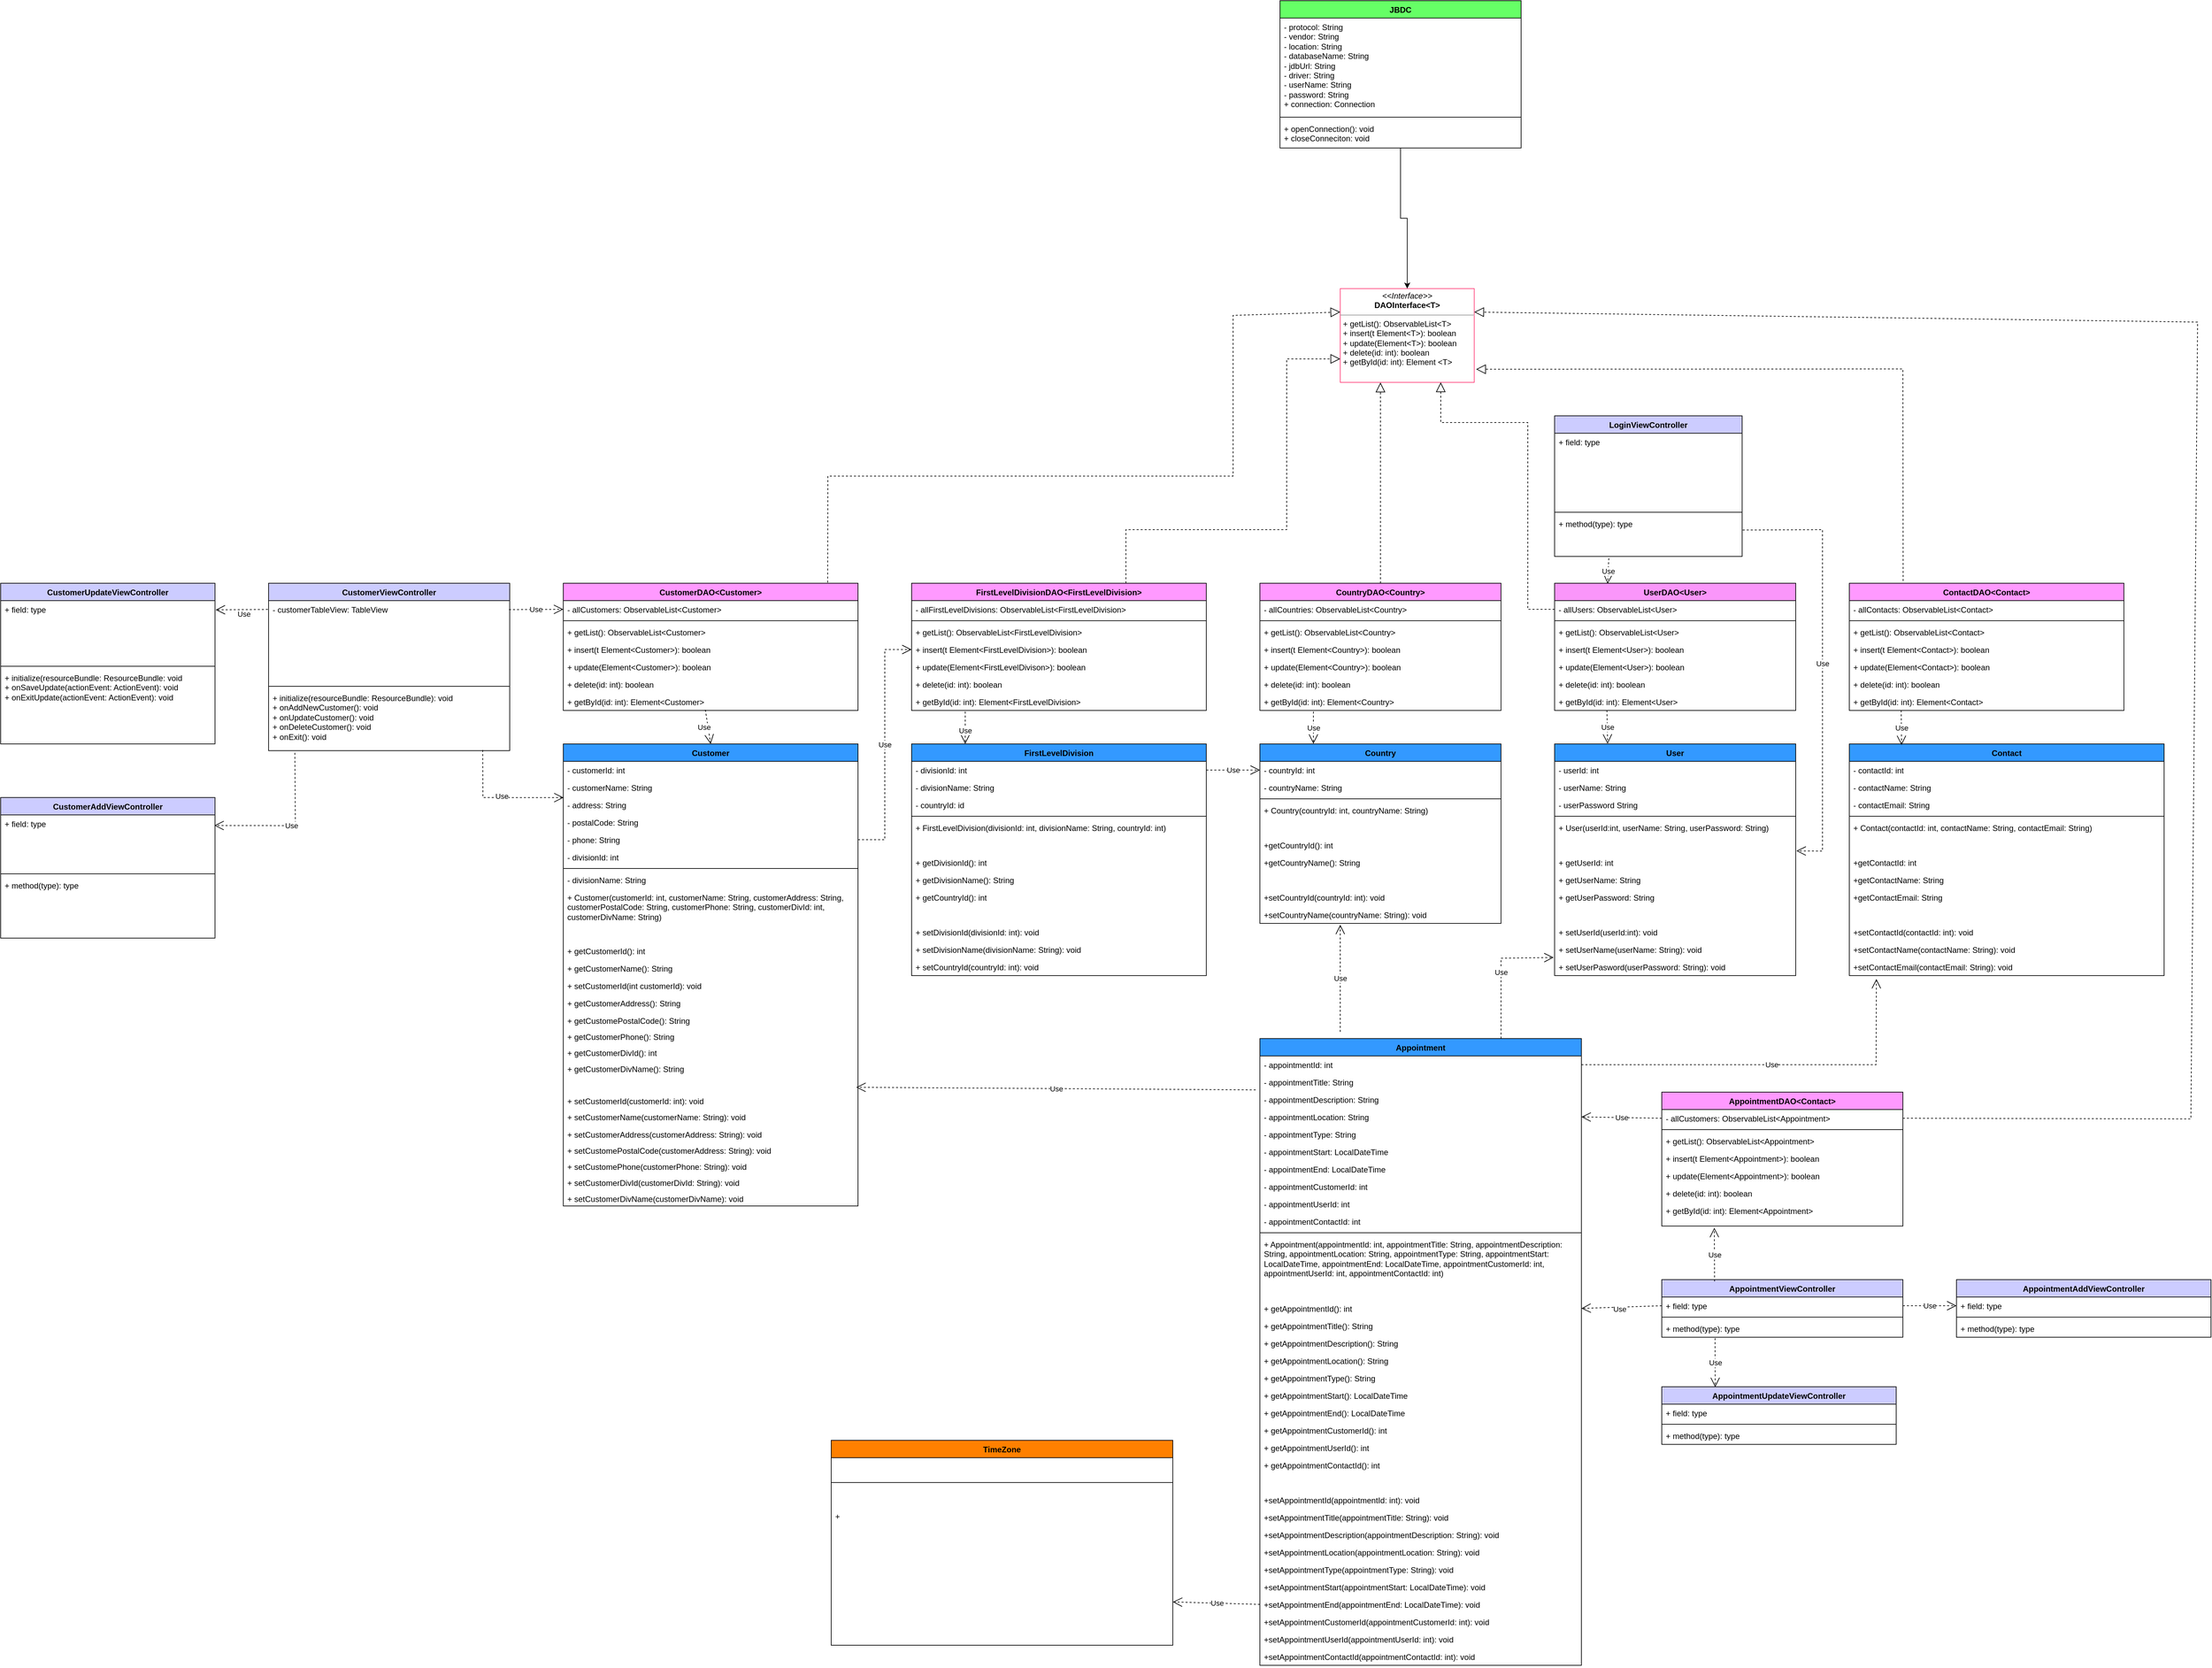 <mxfile version="23.1.7" type="github">
  <diagram name="Page-1" id="9f46799a-70d6-7492-0946-bef42562c5a5">
    <mxGraphModel dx="2625" dy="-179" grid="1" gridSize="10" guides="1" tooltips="1" connect="1" arrows="1" fold="1" page="1" pageScale="1" pageWidth="1100" pageHeight="850" background="none" math="0" shadow="0">
      <root>
        <mxCell id="0" />
        <mxCell id="1" parent="0" />
        <mxCell id="oAobGgmq5hiNAL12d7sZ-1" value="Customer&lt;div&gt;&lt;br/&gt;&lt;/div&gt;" style="swimlane;fontStyle=1;align=center;verticalAlign=top;childLayout=stackLayout;horizontal=1;startSize=26;horizontalStack=0;resizeParent=1;resizeParentMax=0;resizeLast=0;collapsible=1;marginBottom=0;whiteSpace=wrap;html=1;fillColor=#3399FF;" parent="1" vertex="1">
          <mxGeometry x="-200" y="2600" width="440" height="690" as="geometry" />
        </mxCell>
        <mxCell id="oAobGgmq5hiNAL12d7sZ-2" value="- customerId: int" style="text;strokeColor=none;fillColor=none;align=left;verticalAlign=top;spacingLeft=4;spacingRight=4;overflow=hidden;rotatable=0;points=[[0,0.5],[1,0.5]];portConstraint=eastwest;whiteSpace=wrap;html=1;" parent="oAobGgmq5hiNAL12d7sZ-1" vertex="1">
          <mxGeometry y="26" width="440" height="26" as="geometry" />
        </mxCell>
        <mxCell id="oAobGgmq5hiNAL12d7sZ-8" value="- customerName: String" style="text;strokeColor=none;fillColor=none;align=left;verticalAlign=top;spacingLeft=4;spacingRight=4;overflow=hidden;rotatable=0;points=[[0,0.5],[1,0.5]];portConstraint=eastwest;whiteSpace=wrap;html=1;" parent="oAobGgmq5hiNAL12d7sZ-1" vertex="1">
          <mxGeometry y="52" width="440" height="26" as="geometry" />
        </mxCell>
        <mxCell id="oAobGgmq5hiNAL12d7sZ-9" value="- address: String" style="text;strokeColor=none;fillColor=none;align=left;verticalAlign=top;spacingLeft=4;spacingRight=4;overflow=hidden;rotatable=0;points=[[0,0.5],[1,0.5]];portConstraint=eastwest;whiteSpace=wrap;html=1;" parent="oAobGgmq5hiNAL12d7sZ-1" vertex="1">
          <mxGeometry y="78" width="440" height="26" as="geometry" />
        </mxCell>
        <mxCell id="oAobGgmq5hiNAL12d7sZ-10" value="- postalCode: String" style="text;strokeColor=none;fillColor=none;align=left;verticalAlign=top;spacingLeft=4;spacingRight=4;overflow=hidden;rotatable=0;points=[[0,0.5],[1,0.5]];portConstraint=eastwest;whiteSpace=wrap;html=1;" parent="oAobGgmq5hiNAL12d7sZ-1" vertex="1">
          <mxGeometry y="104" width="440" height="26" as="geometry" />
        </mxCell>
        <mxCell id="oAobGgmq5hiNAL12d7sZ-11" value="- phone: String" style="text;strokeColor=none;fillColor=none;align=left;verticalAlign=top;spacingLeft=4;spacingRight=4;overflow=hidden;rotatable=0;points=[[0,0.5],[1,0.5]];portConstraint=eastwest;whiteSpace=wrap;html=1;" parent="oAobGgmq5hiNAL12d7sZ-1" vertex="1">
          <mxGeometry y="130" width="440" height="26" as="geometry" />
        </mxCell>
        <mxCell id="oAobGgmq5hiNAL12d7sZ-12" value="- divisionId: int" style="text;strokeColor=none;fillColor=none;align=left;verticalAlign=top;spacingLeft=4;spacingRight=4;overflow=hidden;rotatable=0;points=[[0,0.5],[1,0.5]];portConstraint=eastwest;whiteSpace=wrap;html=1;" parent="oAobGgmq5hiNAL12d7sZ-1" vertex="1">
          <mxGeometry y="156" width="440" height="26" as="geometry" />
        </mxCell>
        <mxCell id="oAobGgmq5hiNAL12d7sZ-3" value="" style="line;strokeWidth=1;fillColor=none;align=left;verticalAlign=middle;spacingTop=-1;spacingLeft=3;spacingRight=3;rotatable=0;labelPosition=right;points=[];portConstraint=eastwest;strokeColor=inherit;" parent="oAobGgmq5hiNAL12d7sZ-1" vertex="1">
          <mxGeometry y="182" width="440" height="8" as="geometry" />
        </mxCell>
        <mxCell id="oAobGgmq5hiNAL12d7sZ-13" value="- divisionName: String" style="text;strokeColor=none;fillColor=none;align=left;verticalAlign=top;spacingLeft=4;spacingRight=4;overflow=hidden;rotatable=0;points=[[0,0.5],[1,0.5]];portConstraint=eastwest;whiteSpace=wrap;html=1;" parent="oAobGgmq5hiNAL12d7sZ-1" vertex="1">
          <mxGeometry y="190" width="440" height="26" as="geometry" />
        </mxCell>
        <mxCell id="oAobGgmq5hiNAL12d7sZ-4" value="+ Customer(customerId: int, customerName: String, customerAddress: String, customerPostalCode: String, customerPhone: String, customerDivId: int, customerDivName: String)" style="text;strokeColor=none;fillColor=none;align=left;verticalAlign=top;spacingLeft=4;spacingRight=4;overflow=hidden;rotatable=0;points=[[0,0.5],[1,0.5]];portConstraint=eastwest;whiteSpace=wrap;html=1;" parent="oAobGgmq5hiNAL12d7sZ-1" vertex="1">
          <mxGeometry y="216" width="440" height="54" as="geometry" />
        </mxCell>
        <mxCell id="xxC8CCXD4AA7zzRw_g-T-57" value="&lt;div&gt;&lt;br/&gt;&lt;/div&gt;" style="text;strokeColor=none;fillColor=none;align=left;verticalAlign=top;spacingLeft=4;spacingRight=4;overflow=hidden;rotatable=0;points=[[0,0.5],[1,0.5]];portConstraint=eastwest;whiteSpace=wrap;html=1;" parent="oAobGgmq5hiNAL12d7sZ-1" vertex="1">
          <mxGeometry y="270" width="440" height="26" as="geometry" />
        </mxCell>
        <mxCell id="oAobGgmq5hiNAL12d7sZ-61" value="+ getCustomerId(): int" style="text;strokeColor=none;fillColor=none;align=left;verticalAlign=top;spacingLeft=4;spacingRight=4;overflow=hidden;rotatable=0;points=[[0,0.5],[1,0.5]];portConstraint=eastwest;whiteSpace=wrap;html=1;" parent="oAobGgmq5hiNAL12d7sZ-1" vertex="1">
          <mxGeometry y="296" width="440" height="26" as="geometry" />
        </mxCell>
        <mxCell id="oAobGgmq5hiNAL12d7sZ-44" value="+ getCustomerName(): String" style="text;strokeColor=none;fillColor=none;align=left;verticalAlign=top;spacingLeft=4;spacingRight=4;overflow=hidden;rotatable=0;points=[[0,0.5],[1,0.5]];portConstraint=eastwest;whiteSpace=wrap;html=1;" parent="oAobGgmq5hiNAL12d7sZ-1" vertex="1">
          <mxGeometry y="322" width="440" height="26" as="geometry" />
        </mxCell>
        <mxCell id="oAobGgmq5hiNAL12d7sZ-31" value="+ setCustomerId(int customerId): void" style="text;strokeColor=none;fillColor=none;align=left;verticalAlign=top;spacingLeft=4;spacingRight=4;overflow=hidden;rotatable=0;points=[[0,0.5],[1,0.5]];portConstraint=eastwest;whiteSpace=wrap;html=1;" parent="oAobGgmq5hiNAL12d7sZ-1" vertex="1">
          <mxGeometry y="348" width="440" height="26" as="geometry" />
        </mxCell>
        <mxCell id="oAobGgmq5hiNAL12d7sZ-47" value="+ getCustomerAddress(): String&lt;div&gt;&lt;br&gt;&lt;/div&gt;" style="text;strokeColor=none;fillColor=none;align=left;verticalAlign=top;spacingLeft=4;spacingRight=4;overflow=hidden;rotatable=0;points=[[0,0.5],[1,0.5]];portConstraint=eastwest;whiteSpace=wrap;html=1;" parent="oAobGgmq5hiNAL12d7sZ-1" vertex="1">
          <mxGeometry y="374" width="440" height="26" as="geometry" />
        </mxCell>
        <mxCell id="oAobGgmq5hiNAL12d7sZ-50" value="+ getCustomePostalCode(): String&lt;div&gt;&lt;br&gt;&lt;/div&gt;" style="text;strokeColor=none;fillColor=none;align=left;verticalAlign=top;spacingLeft=4;spacingRight=4;overflow=hidden;rotatable=0;points=[[0,0.5],[1,0.5]];portConstraint=eastwest;whiteSpace=wrap;html=1;" parent="oAobGgmq5hiNAL12d7sZ-1" vertex="1">
          <mxGeometry y="400" width="440" height="24" as="geometry" />
        </mxCell>
        <mxCell id="oAobGgmq5hiNAL12d7sZ-53" value="+ getCustomerPhone(): String&lt;div&gt;&lt;br&gt;&lt;/div&gt;" style="text;strokeColor=none;fillColor=none;align=left;verticalAlign=top;spacingLeft=4;spacingRight=4;overflow=hidden;rotatable=0;points=[[0,0.5],[1,0.5]];portConstraint=eastwest;whiteSpace=wrap;html=1;" parent="oAobGgmq5hiNAL12d7sZ-1" vertex="1">
          <mxGeometry y="424" width="440" height="24" as="geometry" />
        </mxCell>
        <mxCell id="oAobGgmq5hiNAL12d7sZ-54" value="+ getCustomerDivId(): int&lt;br&gt;&lt;br&gt;&lt;div&gt;&lt;br&gt;&lt;/div&gt;" style="text;strokeColor=none;fillColor=none;align=left;verticalAlign=top;spacingLeft=4;spacingRight=4;overflow=hidden;rotatable=0;points=[[0,0.5],[1,0.5]];portConstraint=eastwest;whiteSpace=wrap;html=1;" parent="oAobGgmq5hiNAL12d7sZ-1" vertex="1">
          <mxGeometry y="448" width="440" height="24" as="geometry" />
        </mxCell>
        <mxCell id="oAobGgmq5hiNAL12d7sZ-55" value="+ getCustomerDivName(): String&lt;br&gt;&lt;br&gt;&lt;div&gt;&lt;br&gt;&lt;/div&gt;" style="text;strokeColor=none;fillColor=none;align=left;verticalAlign=top;spacingLeft=4;spacingRight=4;overflow=hidden;rotatable=0;points=[[0,0.5],[1,0.5]];portConstraint=eastwest;whiteSpace=wrap;html=1;" parent="oAobGgmq5hiNAL12d7sZ-1" vertex="1">
          <mxGeometry y="472" width="440" height="24" as="geometry" />
        </mxCell>
        <mxCell id="oAobGgmq5hiNAL12d7sZ-56" value="&lt;br&gt;&lt;div&gt;&lt;br&gt;&lt;/div&gt;" style="text;strokeColor=none;fillColor=none;align=left;verticalAlign=top;spacingLeft=4;spacingRight=4;overflow=hidden;rotatable=0;points=[[0,0.5],[1,0.5]];portConstraint=eastwest;whiteSpace=wrap;html=1;" parent="oAobGgmq5hiNAL12d7sZ-1" vertex="1">
          <mxGeometry y="496" width="440" height="24" as="geometry" />
        </mxCell>
        <mxCell id="oAobGgmq5hiNAL12d7sZ-57" value="+ setCustomerId(customerId: int): void" style="text;strokeColor=none;fillColor=none;align=left;verticalAlign=top;spacingLeft=4;spacingRight=4;overflow=hidden;rotatable=0;points=[[0,0.5],[1,0.5]];portConstraint=eastwest;whiteSpace=wrap;html=1;" parent="oAobGgmq5hiNAL12d7sZ-1" vertex="1">
          <mxGeometry y="520" width="440" height="24" as="geometry" />
        </mxCell>
        <mxCell id="oAobGgmq5hiNAL12d7sZ-45" value="+ setCustomerName(customerName: String): void&lt;div&gt;&lt;br&gt;&lt;/div&gt;" style="text;strokeColor=none;fillColor=none;align=left;verticalAlign=top;spacingLeft=4;spacingRight=4;overflow=hidden;rotatable=0;points=[[0,0.5],[1,0.5]];portConstraint=eastwest;whiteSpace=wrap;html=1;" parent="oAobGgmq5hiNAL12d7sZ-1" vertex="1">
          <mxGeometry y="544" width="440" height="26" as="geometry" />
        </mxCell>
        <mxCell id="oAobGgmq5hiNAL12d7sZ-48" value="+ setCustomerAddress(customerAddress: String): void&lt;div&gt;&lt;br&gt;&lt;/div&gt;" style="text;strokeColor=none;fillColor=none;align=left;verticalAlign=top;spacingLeft=4;spacingRight=4;overflow=hidden;rotatable=0;points=[[0,0.5],[1,0.5]];portConstraint=eastwest;whiteSpace=wrap;html=1;" parent="oAobGgmq5hiNAL12d7sZ-1" vertex="1">
          <mxGeometry y="570" width="440" height="24" as="geometry" />
        </mxCell>
        <mxCell id="oAobGgmq5hiNAL12d7sZ-52" value="+ setCustomePostalCode(customerAddress: String): void&lt;div&gt;&lt;br&gt;&lt;/div&gt;" style="text;strokeColor=none;fillColor=none;align=left;verticalAlign=top;spacingLeft=4;spacingRight=4;overflow=hidden;rotatable=0;points=[[0,0.5],[1,0.5]];portConstraint=eastwest;whiteSpace=wrap;html=1;" parent="oAobGgmq5hiNAL12d7sZ-1" vertex="1">
          <mxGeometry y="594" width="440" height="24" as="geometry" />
        </mxCell>
        <mxCell id="oAobGgmq5hiNAL12d7sZ-58" value="+ setCustomePhone(customerPhone: String): void&lt;div&gt;&lt;br&gt;&lt;/div&gt;" style="text;strokeColor=none;fillColor=none;align=left;verticalAlign=top;spacingLeft=4;spacingRight=4;overflow=hidden;rotatable=0;points=[[0,0.5],[1,0.5]];portConstraint=eastwest;whiteSpace=wrap;html=1;" parent="oAobGgmq5hiNAL12d7sZ-1" vertex="1">
          <mxGeometry y="618" width="440" height="24" as="geometry" />
        </mxCell>
        <mxCell id="oAobGgmq5hiNAL12d7sZ-59" value="+ setCustomerDivId(customerDivId: String): void" style="text;strokeColor=none;fillColor=none;align=left;verticalAlign=top;spacingLeft=4;spacingRight=4;overflow=hidden;rotatable=0;points=[[0,0.5],[1,0.5]];portConstraint=eastwest;whiteSpace=wrap;html=1;" parent="oAobGgmq5hiNAL12d7sZ-1" vertex="1">
          <mxGeometry y="642" width="440" height="24" as="geometry" />
        </mxCell>
        <mxCell id="oAobGgmq5hiNAL12d7sZ-60" value="+ setCustomerDivName(customerDivName): void" style="text;strokeColor=none;fillColor=none;align=left;verticalAlign=top;spacingLeft=4;spacingRight=4;overflow=hidden;rotatable=0;points=[[0,0.5],[1,0.5]];portConstraint=eastwest;whiteSpace=wrap;html=1;" parent="oAobGgmq5hiNAL12d7sZ-1" vertex="1">
          <mxGeometry y="666" width="440" height="24" as="geometry" />
        </mxCell>
        <mxCell id="oAobGgmq5hiNAL12d7sZ-72" value="Appointment" style="swimlane;fontStyle=1;align=center;verticalAlign=top;childLayout=stackLayout;horizontal=1;startSize=26;horizontalStack=0;resizeParent=1;resizeParentMax=0;resizeLast=0;collapsible=1;marginBottom=0;whiteSpace=wrap;html=1;fillColor=#3399FF;" parent="1" vertex="1">
          <mxGeometry x="840" y="3040" width="480" height="936" as="geometry" />
        </mxCell>
        <mxCell id="oAobGgmq5hiNAL12d7sZ-73" value="- appointmentId: int&lt;div&gt;&lt;br&gt;&lt;/div&gt;" style="text;strokeColor=none;fillColor=none;align=left;verticalAlign=top;spacingLeft=4;spacingRight=4;overflow=hidden;rotatable=0;points=[[0,0.5],[1,0.5]];portConstraint=eastwest;whiteSpace=wrap;html=1;" parent="oAobGgmq5hiNAL12d7sZ-72" vertex="1">
          <mxGeometry y="26" width="480" height="26" as="geometry" />
        </mxCell>
        <mxCell id="oAobGgmq5hiNAL12d7sZ-82" value="- appointmentTitle: String" style="text;strokeColor=none;fillColor=none;align=left;verticalAlign=top;spacingLeft=4;spacingRight=4;overflow=hidden;rotatable=0;points=[[0,0.5],[1,0.5]];portConstraint=eastwest;whiteSpace=wrap;html=1;" parent="oAobGgmq5hiNAL12d7sZ-72" vertex="1">
          <mxGeometry y="52" width="480" height="26" as="geometry" />
        </mxCell>
        <mxCell id="xxC8CCXD4AA7zzRw_g-T-1" value="- appointmentDescription: String" style="text;strokeColor=none;fillColor=none;align=left;verticalAlign=top;spacingLeft=4;spacingRight=4;overflow=hidden;rotatable=0;points=[[0,0.5],[1,0.5]];portConstraint=eastwest;whiteSpace=wrap;html=1;" parent="oAobGgmq5hiNAL12d7sZ-72" vertex="1">
          <mxGeometry y="78" width="480" height="26" as="geometry" />
        </mxCell>
        <mxCell id="xxC8CCXD4AA7zzRw_g-T-2" value="- appointmentLocation: String" style="text;strokeColor=none;fillColor=none;align=left;verticalAlign=top;spacingLeft=4;spacingRight=4;overflow=hidden;rotatable=0;points=[[0,0.5],[1,0.5]];portConstraint=eastwest;whiteSpace=wrap;html=1;" parent="oAobGgmq5hiNAL12d7sZ-72" vertex="1">
          <mxGeometry y="104" width="480" height="26" as="geometry" />
        </mxCell>
        <mxCell id="xxC8CCXD4AA7zzRw_g-T-4" value="- appointmentType: String" style="text;strokeColor=none;fillColor=none;align=left;verticalAlign=top;spacingLeft=4;spacingRight=4;overflow=hidden;rotatable=0;points=[[0,0.5],[1,0.5]];portConstraint=eastwest;whiteSpace=wrap;html=1;" parent="oAobGgmq5hiNAL12d7sZ-72" vertex="1">
          <mxGeometry y="130" width="480" height="26" as="geometry" />
        </mxCell>
        <mxCell id="xxC8CCXD4AA7zzRw_g-T-5" value="- appointmentStart: LocalDateTime" style="text;strokeColor=none;fillColor=none;align=left;verticalAlign=top;spacingLeft=4;spacingRight=4;overflow=hidden;rotatable=0;points=[[0,0.5],[1,0.5]];portConstraint=eastwest;whiteSpace=wrap;html=1;" parent="oAobGgmq5hiNAL12d7sZ-72" vertex="1">
          <mxGeometry y="156" width="480" height="26" as="geometry" />
        </mxCell>
        <mxCell id="xxC8CCXD4AA7zzRw_g-T-6" value="- appointmentEnd: LocalDateTime" style="text;strokeColor=none;fillColor=none;align=left;verticalAlign=top;spacingLeft=4;spacingRight=4;overflow=hidden;rotatable=0;points=[[0,0.5],[1,0.5]];portConstraint=eastwest;whiteSpace=wrap;html=1;" parent="oAobGgmq5hiNAL12d7sZ-72" vertex="1">
          <mxGeometry y="182" width="480" height="26" as="geometry" />
        </mxCell>
        <mxCell id="xxC8CCXD4AA7zzRw_g-T-7" value="- appointmentCustomerId: int" style="text;strokeColor=none;fillColor=none;align=left;verticalAlign=top;spacingLeft=4;spacingRight=4;overflow=hidden;rotatable=0;points=[[0,0.5],[1,0.5]];portConstraint=eastwest;whiteSpace=wrap;html=1;" parent="oAobGgmq5hiNAL12d7sZ-72" vertex="1">
          <mxGeometry y="208" width="480" height="26" as="geometry" />
        </mxCell>
        <mxCell id="xxC8CCXD4AA7zzRw_g-T-8" value="- appointmentUserId: int" style="text;strokeColor=none;fillColor=none;align=left;verticalAlign=top;spacingLeft=4;spacingRight=4;overflow=hidden;rotatable=0;points=[[0,0.5],[1,0.5]];portConstraint=eastwest;whiteSpace=wrap;html=1;" parent="oAobGgmq5hiNAL12d7sZ-72" vertex="1">
          <mxGeometry y="234" width="480" height="26" as="geometry" />
        </mxCell>
        <mxCell id="xxC8CCXD4AA7zzRw_g-T-9" value="- appointmentContactId: int" style="text;strokeColor=none;fillColor=none;align=left;verticalAlign=top;spacingLeft=4;spacingRight=4;overflow=hidden;rotatable=0;points=[[0,0.5],[1,0.5]];portConstraint=eastwest;whiteSpace=wrap;html=1;" parent="oAobGgmq5hiNAL12d7sZ-72" vertex="1">
          <mxGeometry y="260" width="480" height="26" as="geometry" />
        </mxCell>
        <mxCell id="oAobGgmq5hiNAL12d7sZ-74" value="" style="line;strokeWidth=1;fillColor=none;align=left;verticalAlign=middle;spacingTop=-1;spacingLeft=3;spacingRight=3;rotatable=0;labelPosition=right;points=[];portConstraint=eastwest;strokeColor=inherit;" parent="oAobGgmq5hiNAL12d7sZ-72" vertex="1">
          <mxGeometry y="286" width="480" height="8" as="geometry" />
        </mxCell>
        <mxCell id="oAobGgmq5hiNAL12d7sZ-75" value="+ Appointment(appointmentId: int, appointmentTitle: String, appointmentDescription: String, appointmentLocation: String, appointmentType: String, appointmentStart: LocalDateTime, appointmentEnd: LocalDateTime, appointmentCustomerId: int, appointmentUserId: int, appointmentContactId: int)" style="text;strokeColor=none;fillColor=none;align=left;verticalAlign=top;spacingLeft=4;spacingRight=4;overflow=hidden;rotatable=0;points=[[0,0.5],[1,0.5]];portConstraint=eastwest;whiteSpace=wrap;html=1;" parent="oAobGgmq5hiNAL12d7sZ-72" vertex="1">
          <mxGeometry y="294" width="480" height="96" as="geometry" />
        </mxCell>
        <mxCell id="xxC8CCXD4AA7zzRw_g-T-16" value="+ getAppointmentId(): int" style="text;strokeColor=none;fillColor=none;align=left;verticalAlign=top;spacingLeft=4;spacingRight=4;overflow=hidden;rotatable=0;points=[[0,0.5],[1,0.5]];portConstraint=eastwest;whiteSpace=wrap;html=1;" parent="oAobGgmq5hiNAL12d7sZ-72" vertex="1">
          <mxGeometry y="390" width="480" height="26" as="geometry" />
        </mxCell>
        <mxCell id="xxC8CCXD4AA7zzRw_g-T-17" value="+ getAppointmentTitle(): String" style="text;strokeColor=none;fillColor=none;align=left;verticalAlign=top;spacingLeft=4;spacingRight=4;overflow=hidden;rotatable=0;points=[[0,0.5],[1,0.5]];portConstraint=eastwest;whiteSpace=wrap;html=1;" parent="oAobGgmq5hiNAL12d7sZ-72" vertex="1">
          <mxGeometry y="416" width="480" height="26" as="geometry" />
        </mxCell>
        <mxCell id="xxC8CCXD4AA7zzRw_g-T-18" value="+ getAppointmentDescription(): String" style="text;strokeColor=none;fillColor=none;align=left;verticalAlign=top;spacingLeft=4;spacingRight=4;overflow=hidden;rotatable=0;points=[[0,0.5],[1,0.5]];portConstraint=eastwest;whiteSpace=wrap;html=1;" parent="oAobGgmq5hiNAL12d7sZ-72" vertex="1">
          <mxGeometry y="442" width="480" height="26" as="geometry" />
        </mxCell>
        <mxCell id="xxC8CCXD4AA7zzRw_g-T-19" value="+ getAppointmentLocation(): String" style="text;strokeColor=none;fillColor=none;align=left;verticalAlign=top;spacingLeft=4;spacingRight=4;overflow=hidden;rotatable=0;points=[[0,0.5],[1,0.5]];portConstraint=eastwest;whiteSpace=wrap;html=1;" parent="oAobGgmq5hiNAL12d7sZ-72" vertex="1">
          <mxGeometry y="468" width="480" height="26" as="geometry" />
        </mxCell>
        <mxCell id="xxC8CCXD4AA7zzRw_g-T-20" value="+ getAppointmentType(): String" style="text;strokeColor=none;fillColor=none;align=left;verticalAlign=top;spacingLeft=4;spacingRight=4;overflow=hidden;rotatable=0;points=[[0,0.5],[1,0.5]];portConstraint=eastwest;whiteSpace=wrap;html=1;" parent="oAobGgmq5hiNAL12d7sZ-72" vertex="1">
          <mxGeometry y="494" width="480" height="26" as="geometry" />
        </mxCell>
        <mxCell id="xxC8CCXD4AA7zzRw_g-T-21" value="+ getAppointmentStart(): LocalDateTime" style="text;strokeColor=none;fillColor=none;align=left;verticalAlign=top;spacingLeft=4;spacingRight=4;overflow=hidden;rotatable=0;points=[[0,0.5],[1,0.5]];portConstraint=eastwest;whiteSpace=wrap;html=1;" parent="oAobGgmq5hiNAL12d7sZ-72" vertex="1">
          <mxGeometry y="520" width="480" height="26" as="geometry" />
        </mxCell>
        <mxCell id="xxC8CCXD4AA7zzRw_g-T-22" value="+ getAppointmentEnd(): LocalDateTime" style="text;strokeColor=none;fillColor=none;align=left;verticalAlign=top;spacingLeft=4;spacingRight=4;overflow=hidden;rotatable=0;points=[[0,0.5],[1,0.5]];portConstraint=eastwest;whiteSpace=wrap;html=1;" parent="oAobGgmq5hiNAL12d7sZ-72" vertex="1">
          <mxGeometry y="546" width="480" height="26" as="geometry" />
        </mxCell>
        <mxCell id="xxC8CCXD4AA7zzRw_g-T-23" value="+ getAppointmentCustomerId(): int" style="text;strokeColor=none;fillColor=none;align=left;verticalAlign=top;spacingLeft=4;spacingRight=4;overflow=hidden;rotatable=0;points=[[0,0.5],[1,0.5]];portConstraint=eastwest;whiteSpace=wrap;html=1;" parent="oAobGgmq5hiNAL12d7sZ-72" vertex="1">
          <mxGeometry y="572" width="480" height="26" as="geometry" />
        </mxCell>
        <mxCell id="xxC8CCXD4AA7zzRw_g-T-24" value="+ getAppointmentUserId(): int" style="text;strokeColor=none;fillColor=none;align=left;verticalAlign=top;spacingLeft=4;spacingRight=4;overflow=hidden;rotatable=0;points=[[0,0.5],[1,0.5]];portConstraint=eastwest;whiteSpace=wrap;html=1;" parent="oAobGgmq5hiNAL12d7sZ-72" vertex="1">
          <mxGeometry y="598" width="480" height="26" as="geometry" />
        </mxCell>
        <mxCell id="xxC8CCXD4AA7zzRw_g-T-25" value="+ getAppointmentContactId(): int" style="text;strokeColor=none;fillColor=none;align=left;verticalAlign=top;spacingLeft=4;spacingRight=4;overflow=hidden;rotatable=0;points=[[0,0.5],[1,0.5]];portConstraint=eastwest;whiteSpace=wrap;html=1;" parent="oAobGgmq5hiNAL12d7sZ-72" vertex="1">
          <mxGeometry y="624" width="480" height="26" as="geometry" />
        </mxCell>
        <mxCell id="xxC8CCXD4AA7zzRw_g-T-26" value="&lt;div&gt;&lt;br/&gt;&lt;/div&gt;" style="text;strokeColor=none;fillColor=none;align=left;verticalAlign=top;spacingLeft=4;spacingRight=4;overflow=hidden;rotatable=0;points=[[0,0.5],[1,0.5]];portConstraint=eastwest;whiteSpace=wrap;html=1;" parent="oAobGgmq5hiNAL12d7sZ-72" vertex="1">
          <mxGeometry y="650" width="480" height="26" as="geometry" />
        </mxCell>
        <mxCell id="xxC8CCXD4AA7zzRw_g-T-27" value="&lt;div&gt;+setAppointmentId(appointmentId: int): void&lt;/div&gt;" style="text;strokeColor=none;fillColor=none;align=left;verticalAlign=top;spacingLeft=4;spacingRight=4;overflow=hidden;rotatable=0;points=[[0,0.5],[1,0.5]];portConstraint=eastwest;whiteSpace=wrap;html=1;" parent="oAobGgmq5hiNAL12d7sZ-72" vertex="1">
          <mxGeometry y="676" width="480" height="26" as="geometry" />
        </mxCell>
        <mxCell id="xxC8CCXD4AA7zzRw_g-T-29" value="&lt;div&gt;+setAppointmentTitle(appointmentTitle: String): void&lt;/div&gt;" style="text;strokeColor=none;fillColor=none;align=left;verticalAlign=top;spacingLeft=4;spacingRight=4;overflow=hidden;rotatable=0;points=[[0,0.5],[1,0.5]];portConstraint=eastwest;whiteSpace=wrap;html=1;" parent="oAobGgmq5hiNAL12d7sZ-72" vertex="1">
          <mxGeometry y="702" width="480" height="26" as="geometry" />
        </mxCell>
        <mxCell id="xxC8CCXD4AA7zzRw_g-T-30" value="&lt;div&gt;+setAppointmentDescription(appointmentDescription: String): void&lt;/div&gt;" style="text;strokeColor=none;fillColor=none;align=left;verticalAlign=top;spacingLeft=4;spacingRight=4;overflow=hidden;rotatable=0;points=[[0,0.5],[1,0.5]];portConstraint=eastwest;whiteSpace=wrap;html=1;" parent="oAobGgmq5hiNAL12d7sZ-72" vertex="1">
          <mxGeometry y="728" width="480" height="26" as="geometry" />
        </mxCell>
        <mxCell id="xxC8CCXD4AA7zzRw_g-T-31" value="&lt;div&gt;+setAppointmentLocation(appointmentLocation: String): void&lt;/div&gt;" style="text;strokeColor=none;fillColor=none;align=left;verticalAlign=top;spacingLeft=4;spacingRight=4;overflow=hidden;rotatable=0;points=[[0,0.5],[1,0.5]];portConstraint=eastwest;whiteSpace=wrap;html=1;" parent="oAobGgmq5hiNAL12d7sZ-72" vertex="1">
          <mxGeometry y="754" width="480" height="26" as="geometry" />
        </mxCell>
        <mxCell id="xxC8CCXD4AA7zzRw_g-T-32" value="&lt;div&gt;+setAppointmentType(appointmentType: String): void&lt;/div&gt;" style="text;strokeColor=none;fillColor=none;align=left;verticalAlign=top;spacingLeft=4;spacingRight=4;overflow=hidden;rotatable=0;points=[[0,0.5],[1,0.5]];portConstraint=eastwest;whiteSpace=wrap;html=1;" parent="oAobGgmq5hiNAL12d7sZ-72" vertex="1">
          <mxGeometry y="780" width="480" height="26" as="geometry" />
        </mxCell>
        <mxCell id="xxC8CCXD4AA7zzRw_g-T-33" value="&lt;div&gt;+setAppointmentStart(appointmentStart: LocalDateTime): void&lt;/div&gt;" style="text;strokeColor=none;fillColor=none;align=left;verticalAlign=top;spacingLeft=4;spacingRight=4;overflow=hidden;rotatable=0;points=[[0,0.5],[1,0.5]];portConstraint=eastwest;whiteSpace=wrap;html=1;" parent="oAobGgmq5hiNAL12d7sZ-72" vertex="1">
          <mxGeometry y="806" width="480" height="26" as="geometry" />
        </mxCell>
        <mxCell id="xxC8CCXD4AA7zzRw_g-T-34" value="&lt;div&gt;+setAppointmentEnd(appointmentEnd: LocalDateTime): void&lt;/div&gt;" style="text;strokeColor=none;fillColor=none;align=left;verticalAlign=top;spacingLeft=4;spacingRight=4;overflow=hidden;rotatable=0;points=[[0,0.5],[1,0.5]];portConstraint=eastwest;whiteSpace=wrap;html=1;" parent="oAobGgmq5hiNAL12d7sZ-72" vertex="1">
          <mxGeometry y="832" width="480" height="26" as="geometry" />
        </mxCell>
        <mxCell id="xxC8CCXD4AA7zzRw_g-T-35" value="&lt;div&gt;+setAppointmentCustomerId(appointmentCustomerId: int): void&lt;/div&gt;" style="text;strokeColor=none;fillColor=none;align=left;verticalAlign=top;spacingLeft=4;spacingRight=4;overflow=hidden;rotatable=0;points=[[0,0.5],[1,0.5]];portConstraint=eastwest;whiteSpace=wrap;html=1;" parent="oAobGgmq5hiNAL12d7sZ-72" vertex="1">
          <mxGeometry y="858" width="480" height="26" as="geometry" />
        </mxCell>
        <mxCell id="xxC8CCXD4AA7zzRw_g-T-37" value="&lt;div&gt;+setAppointmentUserId(appointmentUserId: int): void&lt;/div&gt;" style="text;strokeColor=none;fillColor=none;align=left;verticalAlign=top;spacingLeft=4;spacingRight=4;overflow=hidden;rotatable=0;points=[[0,0.5],[1,0.5]];portConstraint=eastwest;whiteSpace=wrap;html=1;" parent="oAobGgmq5hiNAL12d7sZ-72" vertex="1">
          <mxGeometry y="884" width="480" height="26" as="geometry" />
        </mxCell>
        <mxCell id="xxC8CCXD4AA7zzRw_g-T-38" value="&lt;div&gt;+setAppointmentContactId(appointmentContactId: int): void&lt;/div&gt;" style="text;strokeColor=none;fillColor=none;align=left;verticalAlign=top;spacingLeft=4;spacingRight=4;overflow=hidden;rotatable=0;points=[[0,0.5],[1,0.5]];portConstraint=eastwest;whiteSpace=wrap;html=1;" parent="oAobGgmq5hiNAL12d7sZ-72" vertex="1">
          <mxGeometry y="910" width="480" height="26" as="geometry" />
        </mxCell>
        <mxCell id="xxC8CCXD4AA7zzRw_g-T-39" value="User" style="swimlane;fontStyle=1;align=center;verticalAlign=top;childLayout=stackLayout;horizontal=1;startSize=26;horizontalStack=0;resizeParent=1;resizeParentMax=0;resizeLast=0;collapsible=1;marginBottom=0;whiteSpace=wrap;html=1;fillColor=#3399FF;" parent="1" vertex="1">
          <mxGeometry x="1280" y="2600" width="360" height="346" as="geometry" />
        </mxCell>
        <mxCell id="xxC8CCXD4AA7zzRw_g-T-40" value="- userId: int" style="text;strokeColor=none;fillColor=none;align=left;verticalAlign=top;spacingLeft=4;spacingRight=4;overflow=hidden;rotatable=0;points=[[0,0.5],[1,0.5]];portConstraint=eastwest;whiteSpace=wrap;html=1;" parent="xxC8CCXD4AA7zzRw_g-T-39" vertex="1">
          <mxGeometry y="26" width="360" height="26" as="geometry" />
        </mxCell>
        <mxCell id="xxC8CCXD4AA7zzRw_g-T-45" value="- userName: String" style="text;strokeColor=none;fillColor=none;align=left;verticalAlign=top;spacingLeft=4;spacingRight=4;overflow=hidden;rotatable=0;points=[[0,0.5],[1,0.5]];portConstraint=eastwest;whiteSpace=wrap;html=1;" parent="xxC8CCXD4AA7zzRw_g-T-39" vertex="1">
          <mxGeometry y="52" width="360" height="26" as="geometry" />
        </mxCell>
        <mxCell id="xxC8CCXD4AA7zzRw_g-T-46" value="- userPassword String" style="text;strokeColor=none;fillColor=none;align=left;verticalAlign=top;spacingLeft=4;spacingRight=4;overflow=hidden;rotatable=0;points=[[0,0.5],[1,0.5]];portConstraint=eastwest;whiteSpace=wrap;html=1;" parent="xxC8CCXD4AA7zzRw_g-T-39" vertex="1">
          <mxGeometry y="78" width="360" height="26" as="geometry" />
        </mxCell>
        <mxCell id="xxC8CCXD4AA7zzRw_g-T-41" value="" style="line;strokeWidth=1;fillColor=none;align=left;verticalAlign=middle;spacingTop=-1;spacingLeft=3;spacingRight=3;rotatable=0;labelPosition=right;points=[];portConstraint=eastwest;strokeColor=inherit;" parent="xxC8CCXD4AA7zzRw_g-T-39" vertex="1">
          <mxGeometry y="104" width="360" height="8" as="geometry" />
        </mxCell>
        <mxCell id="xxC8CCXD4AA7zzRw_g-T-42" value="+ User(userId:int, userName: String, userPassword: String)" style="text;strokeColor=none;fillColor=none;align=left;verticalAlign=top;spacingLeft=4;spacingRight=4;overflow=hidden;rotatable=0;points=[[0,0.5],[1,0.5]];portConstraint=eastwest;whiteSpace=wrap;html=1;" parent="xxC8CCXD4AA7zzRw_g-T-39" vertex="1">
          <mxGeometry y="112" width="360" height="26" as="geometry" />
        </mxCell>
        <mxCell id="xxC8CCXD4AA7zzRw_g-T-53" value="&lt;div&gt;&lt;br/&gt;&lt;/div&gt;" style="text;strokeColor=none;fillColor=none;align=left;verticalAlign=top;spacingLeft=4;spacingRight=4;overflow=hidden;rotatable=0;points=[[0,0.5],[1,0.5]];portConstraint=eastwest;whiteSpace=wrap;html=1;" parent="xxC8CCXD4AA7zzRw_g-T-39" vertex="1">
          <mxGeometry y="138" width="360" height="26" as="geometry" />
        </mxCell>
        <mxCell id="xxC8CCXD4AA7zzRw_g-T-47" value="+ getUserId: int" style="text;strokeColor=none;fillColor=none;align=left;verticalAlign=top;spacingLeft=4;spacingRight=4;overflow=hidden;rotatable=0;points=[[0,0.5],[1,0.5]];portConstraint=eastwest;whiteSpace=wrap;html=1;" parent="xxC8CCXD4AA7zzRw_g-T-39" vertex="1">
          <mxGeometry y="164" width="360" height="26" as="geometry" />
        </mxCell>
        <mxCell id="xxC8CCXD4AA7zzRw_g-T-49" value="+ getUserName: String&amp;nbsp;" style="text;strokeColor=none;fillColor=none;align=left;verticalAlign=top;spacingLeft=4;spacingRight=4;overflow=hidden;rotatable=0;points=[[0,0.5],[1,0.5]];portConstraint=eastwest;whiteSpace=wrap;html=1;" parent="xxC8CCXD4AA7zzRw_g-T-39" vertex="1">
          <mxGeometry y="190" width="360" height="26" as="geometry" />
        </mxCell>
        <mxCell id="xxC8CCXD4AA7zzRw_g-T-50" value="+ getUserPassword: String&amp;nbsp;" style="text;strokeColor=none;fillColor=none;align=left;verticalAlign=top;spacingLeft=4;spacingRight=4;overflow=hidden;rotatable=0;points=[[0,0.5],[1,0.5]];portConstraint=eastwest;whiteSpace=wrap;html=1;" parent="xxC8CCXD4AA7zzRw_g-T-39" vertex="1">
          <mxGeometry y="216" width="360" height="26" as="geometry" />
        </mxCell>
        <mxCell id="xxC8CCXD4AA7zzRw_g-T-51" value="&lt;div&gt;&lt;br/&gt;&lt;/div&gt;" style="text;strokeColor=none;fillColor=none;align=left;verticalAlign=top;spacingLeft=4;spacingRight=4;overflow=hidden;rotatable=0;points=[[0,0.5],[1,0.5]];portConstraint=eastwest;whiteSpace=wrap;html=1;" parent="xxC8CCXD4AA7zzRw_g-T-39" vertex="1">
          <mxGeometry y="242" width="360" height="26" as="geometry" />
        </mxCell>
        <mxCell id="xxC8CCXD4AA7zzRw_g-T-52" value="&lt;div&gt;+ setUserId(userId:int): void&amp;nbsp;&lt;/div&gt;" style="text;strokeColor=none;fillColor=none;align=left;verticalAlign=top;spacingLeft=4;spacingRight=4;overflow=hidden;rotatable=0;points=[[0,0.5],[1,0.5]];portConstraint=eastwest;whiteSpace=wrap;html=1;" parent="xxC8CCXD4AA7zzRw_g-T-39" vertex="1">
          <mxGeometry y="268" width="360" height="26" as="geometry" />
        </mxCell>
        <mxCell id="xxC8CCXD4AA7zzRw_g-T-58" value="&lt;div&gt;+ setUserName(userName: String): void&amp;nbsp;&lt;/div&gt;" style="text;strokeColor=none;fillColor=none;align=left;verticalAlign=top;spacingLeft=4;spacingRight=4;overflow=hidden;rotatable=0;points=[[0,0.5],[1,0.5]];portConstraint=eastwest;whiteSpace=wrap;html=1;" parent="xxC8CCXD4AA7zzRw_g-T-39" vertex="1">
          <mxGeometry y="294" width="360" height="26" as="geometry" />
        </mxCell>
        <mxCell id="xxC8CCXD4AA7zzRw_g-T-59" value="&lt;div&gt;+ setUserPasword(userPassword: String): void&amp;nbsp;&lt;/div&gt;" style="text;strokeColor=none;fillColor=none;align=left;verticalAlign=top;spacingLeft=4;spacingRight=4;overflow=hidden;rotatable=0;points=[[0,0.5],[1,0.5]];portConstraint=eastwest;whiteSpace=wrap;html=1;" parent="xxC8CCXD4AA7zzRw_g-T-39" vertex="1">
          <mxGeometry y="320" width="360" height="26" as="geometry" />
        </mxCell>
        <mxCell id="xxC8CCXD4AA7zzRw_g-T-61" value="Contact" style="swimlane;fontStyle=1;align=center;verticalAlign=top;childLayout=stackLayout;horizontal=1;startSize=26;horizontalStack=0;resizeParent=1;resizeParentMax=0;resizeLast=0;collapsible=1;marginBottom=0;whiteSpace=wrap;html=1;fillColor=#3399FF;" parent="1" vertex="1">
          <mxGeometry x="1720" y="2600" width="470" height="346" as="geometry" />
        </mxCell>
        <mxCell id="xxC8CCXD4AA7zzRw_g-T-62" value="- contactId: int" style="text;strokeColor=none;fillColor=none;align=left;verticalAlign=top;spacingLeft=4;spacingRight=4;overflow=hidden;rotatable=0;points=[[0,0.5],[1,0.5]];portConstraint=eastwest;whiteSpace=wrap;html=1;" parent="xxC8CCXD4AA7zzRw_g-T-61" vertex="1">
          <mxGeometry y="26" width="470" height="26" as="geometry" />
        </mxCell>
        <mxCell id="xxC8CCXD4AA7zzRw_g-T-66" value="- contactName: String" style="text;strokeColor=none;fillColor=none;align=left;verticalAlign=top;spacingLeft=4;spacingRight=4;overflow=hidden;rotatable=0;points=[[0,0.5],[1,0.5]];portConstraint=eastwest;whiteSpace=wrap;html=1;" parent="xxC8CCXD4AA7zzRw_g-T-61" vertex="1">
          <mxGeometry y="52" width="470" height="26" as="geometry" />
        </mxCell>
        <mxCell id="xxC8CCXD4AA7zzRw_g-T-68" value="- contactEmail: String" style="text;strokeColor=none;fillColor=none;align=left;verticalAlign=top;spacingLeft=4;spacingRight=4;overflow=hidden;rotatable=0;points=[[0,0.5],[1,0.5]];portConstraint=eastwest;whiteSpace=wrap;html=1;" parent="xxC8CCXD4AA7zzRw_g-T-61" vertex="1">
          <mxGeometry y="78" width="470" height="26" as="geometry" />
        </mxCell>
        <mxCell id="xxC8CCXD4AA7zzRw_g-T-63" value="" style="line;strokeWidth=1;fillColor=none;align=left;verticalAlign=middle;spacingTop=-1;spacingLeft=3;spacingRight=3;rotatable=0;labelPosition=right;points=[];portConstraint=eastwest;strokeColor=inherit;" parent="xxC8CCXD4AA7zzRw_g-T-61" vertex="1">
          <mxGeometry y="104" width="470" height="8" as="geometry" />
        </mxCell>
        <mxCell id="xxC8CCXD4AA7zzRw_g-T-64" value="+ Contact(contactId: int, contactName: String, contactEmail: String)" style="text;strokeColor=none;fillColor=none;align=left;verticalAlign=top;spacingLeft=4;spacingRight=4;overflow=hidden;rotatable=0;points=[[0,0.5],[1,0.5]];portConstraint=eastwest;whiteSpace=wrap;html=1;" parent="xxC8CCXD4AA7zzRw_g-T-61" vertex="1">
          <mxGeometry y="112" width="470" height="26" as="geometry" />
        </mxCell>
        <mxCell id="xxC8CCXD4AA7zzRw_g-T-69" value="&lt;div&gt;&lt;br/&gt;&lt;/div&gt;" style="text;strokeColor=none;fillColor=none;align=left;verticalAlign=top;spacingLeft=4;spacingRight=4;overflow=hidden;rotatable=0;points=[[0,0.5],[1,0.5]];portConstraint=eastwest;whiteSpace=wrap;html=1;" parent="xxC8CCXD4AA7zzRw_g-T-61" vertex="1">
          <mxGeometry y="138" width="470" height="26" as="geometry" />
        </mxCell>
        <mxCell id="xxC8CCXD4AA7zzRw_g-T-70" value="&lt;div&gt;+getContactId: int&lt;/div&gt;" style="text;strokeColor=none;fillColor=none;align=left;verticalAlign=top;spacingLeft=4;spacingRight=4;overflow=hidden;rotatable=0;points=[[0,0.5],[1,0.5]];portConstraint=eastwest;whiteSpace=wrap;html=1;" parent="xxC8CCXD4AA7zzRw_g-T-61" vertex="1">
          <mxGeometry y="164" width="470" height="26" as="geometry" />
        </mxCell>
        <mxCell id="xxC8CCXD4AA7zzRw_g-T-71" value="&lt;div&gt;+getContactName: String&lt;/div&gt;" style="text;strokeColor=none;fillColor=none;align=left;verticalAlign=top;spacingLeft=4;spacingRight=4;overflow=hidden;rotatable=0;points=[[0,0.5],[1,0.5]];portConstraint=eastwest;whiteSpace=wrap;html=1;" parent="xxC8CCXD4AA7zzRw_g-T-61" vertex="1">
          <mxGeometry y="190" width="470" height="26" as="geometry" />
        </mxCell>
        <mxCell id="xxC8CCXD4AA7zzRw_g-T-72" value="+getContactEmail: String" style="text;strokeColor=none;fillColor=none;align=left;verticalAlign=top;spacingLeft=4;spacingRight=4;overflow=hidden;rotatable=0;points=[[0,0.5],[1,0.5]];portConstraint=eastwest;whiteSpace=wrap;html=1;" parent="xxC8CCXD4AA7zzRw_g-T-61" vertex="1">
          <mxGeometry y="216" width="470" height="26" as="geometry" />
        </mxCell>
        <mxCell id="xxC8CCXD4AA7zzRw_g-T-74" value="&lt;div&gt;&lt;br/&gt;&lt;/div&gt;" style="text;strokeColor=none;fillColor=none;align=left;verticalAlign=top;spacingLeft=4;spacingRight=4;overflow=hidden;rotatable=0;points=[[0,0.5],[1,0.5]];portConstraint=eastwest;whiteSpace=wrap;html=1;" parent="xxC8CCXD4AA7zzRw_g-T-61" vertex="1">
          <mxGeometry y="242" width="470" height="26" as="geometry" />
        </mxCell>
        <mxCell id="xxC8CCXD4AA7zzRw_g-T-75" value="+setContactId(contactId: int): void" style="text;strokeColor=none;fillColor=none;align=left;verticalAlign=top;spacingLeft=4;spacingRight=4;overflow=hidden;rotatable=0;points=[[0,0.5],[1,0.5]];portConstraint=eastwest;whiteSpace=wrap;html=1;" parent="xxC8CCXD4AA7zzRw_g-T-61" vertex="1">
          <mxGeometry y="268" width="470" height="26" as="geometry" />
        </mxCell>
        <mxCell id="xxC8CCXD4AA7zzRw_g-T-76" value="+setContactName(contactName: String): void" style="text;strokeColor=none;fillColor=none;align=left;verticalAlign=top;spacingLeft=4;spacingRight=4;overflow=hidden;rotatable=0;points=[[0,0.5],[1,0.5]];portConstraint=eastwest;whiteSpace=wrap;html=1;" parent="xxC8CCXD4AA7zzRw_g-T-61" vertex="1">
          <mxGeometry y="294" width="470" height="26" as="geometry" />
        </mxCell>
        <mxCell id="xxC8CCXD4AA7zzRw_g-T-77" value="+setContactEmail(contactEmail: String): void" style="text;strokeColor=none;fillColor=none;align=left;verticalAlign=top;spacingLeft=4;spacingRight=4;overflow=hidden;rotatable=0;points=[[0,0.5],[1,0.5]];portConstraint=eastwest;whiteSpace=wrap;html=1;" parent="xxC8CCXD4AA7zzRw_g-T-61" vertex="1">
          <mxGeometry y="320" width="470" height="26" as="geometry" />
        </mxCell>
        <mxCell id="xxC8CCXD4AA7zzRw_g-T-78" value="Country" style="swimlane;fontStyle=1;align=center;verticalAlign=top;childLayout=stackLayout;horizontal=1;startSize=26;horizontalStack=0;resizeParent=1;resizeParentMax=0;resizeLast=0;collapsible=1;marginBottom=0;whiteSpace=wrap;html=1;fillColor=#3399FF;" parent="1" vertex="1">
          <mxGeometry x="840" y="2600" width="360" height="268" as="geometry" />
        </mxCell>
        <mxCell id="xxC8CCXD4AA7zzRw_g-T-79" value="- countryId: int" style="text;strokeColor=none;fillColor=none;align=left;verticalAlign=top;spacingLeft=4;spacingRight=4;overflow=hidden;rotatable=0;points=[[0,0.5],[1,0.5]];portConstraint=eastwest;whiteSpace=wrap;html=1;" parent="xxC8CCXD4AA7zzRw_g-T-78" vertex="1">
          <mxGeometry y="26" width="360" height="26" as="geometry" />
        </mxCell>
        <mxCell id="xxC8CCXD4AA7zzRw_g-T-82" value="- countryName: String" style="text;strokeColor=none;fillColor=none;align=left;verticalAlign=top;spacingLeft=4;spacingRight=4;overflow=hidden;rotatable=0;points=[[0,0.5],[1,0.5]];portConstraint=eastwest;whiteSpace=wrap;html=1;" parent="xxC8CCXD4AA7zzRw_g-T-78" vertex="1">
          <mxGeometry y="52" width="360" height="26" as="geometry" />
        </mxCell>
        <mxCell id="xxC8CCXD4AA7zzRw_g-T-80" value="" style="line;strokeWidth=1;fillColor=none;align=left;verticalAlign=middle;spacingTop=-1;spacingLeft=3;spacingRight=3;rotatable=0;labelPosition=right;points=[];portConstraint=eastwest;strokeColor=inherit;" parent="xxC8CCXD4AA7zzRw_g-T-78" vertex="1">
          <mxGeometry y="78" width="360" height="8" as="geometry" />
        </mxCell>
        <mxCell id="xxC8CCXD4AA7zzRw_g-T-81" value="+ Country(countryId: int, countryName: String)" style="text;strokeColor=none;fillColor=none;align=left;verticalAlign=top;spacingLeft=4;spacingRight=4;overflow=hidden;rotatable=0;points=[[0,0.5],[1,0.5]];portConstraint=eastwest;whiteSpace=wrap;html=1;" parent="xxC8CCXD4AA7zzRw_g-T-78" vertex="1">
          <mxGeometry y="86" width="360" height="26" as="geometry" />
        </mxCell>
        <mxCell id="xxC8CCXD4AA7zzRw_g-T-83" value="&lt;div&gt;&lt;br/&gt;&lt;/div&gt;" style="text;strokeColor=none;fillColor=none;align=left;verticalAlign=top;spacingLeft=4;spacingRight=4;overflow=hidden;rotatable=0;points=[[0,0.5],[1,0.5]];portConstraint=eastwest;whiteSpace=wrap;html=1;" parent="xxC8CCXD4AA7zzRw_g-T-78" vertex="1">
          <mxGeometry y="112" width="360" height="26" as="geometry" />
        </mxCell>
        <mxCell id="xxC8CCXD4AA7zzRw_g-T-84" value="&lt;div&gt;+getCountryId(): int&lt;/div&gt;" style="text;strokeColor=none;fillColor=none;align=left;verticalAlign=top;spacingLeft=4;spacingRight=4;overflow=hidden;rotatable=0;points=[[0,0.5],[1,0.5]];portConstraint=eastwest;whiteSpace=wrap;html=1;" parent="xxC8CCXD4AA7zzRw_g-T-78" vertex="1">
          <mxGeometry y="138" width="360" height="26" as="geometry" />
        </mxCell>
        <mxCell id="xxC8CCXD4AA7zzRw_g-T-85" value="+getCountryName(): String" style="text;strokeColor=none;fillColor=none;align=left;verticalAlign=top;spacingLeft=4;spacingRight=4;overflow=hidden;rotatable=0;points=[[0,0.5],[1,0.5]];portConstraint=eastwest;whiteSpace=wrap;html=1;" parent="xxC8CCXD4AA7zzRw_g-T-78" vertex="1">
          <mxGeometry y="164" width="360" height="26" as="geometry" />
        </mxCell>
        <mxCell id="xxC8CCXD4AA7zzRw_g-T-87" value="&lt;div&gt;&lt;br/&gt;&lt;/div&gt;" style="text;strokeColor=none;fillColor=none;align=left;verticalAlign=top;spacingLeft=4;spacingRight=4;overflow=hidden;rotatable=0;points=[[0,0.5],[1,0.5]];portConstraint=eastwest;whiteSpace=wrap;html=1;" parent="xxC8CCXD4AA7zzRw_g-T-78" vertex="1">
          <mxGeometry y="190" width="360" height="26" as="geometry" />
        </mxCell>
        <mxCell id="xxC8CCXD4AA7zzRw_g-T-88" value="&lt;div&gt;+setCountryId(countryId: int): void&lt;/div&gt;" style="text;strokeColor=none;fillColor=none;align=left;verticalAlign=top;spacingLeft=4;spacingRight=4;overflow=hidden;rotatable=0;points=[[0,0.5],[1,0.5]];portConstraint=eastwest;whiteSpace=wrap;html=1;" parent="xxC8CCXD4AA7zzRw_g-T-78" vertex="1">
          <mxGeometry y="216" width="360" height="26" as="geometry" />
        </mxCell>
        <mxCell id="xxC8CCXD4AA7zzRw_g-T-89" value="&lt;div&gt;+setCountryName(countryName: String): void&lt;/div&gt;" style="text;strokeColor=none;fillColor=none;align=left;verticalAlign=top;spacingLeft=4;spacingRight=4;overflow=hidden;rotatable=0;points=[[0,0.5],[1,0.5]];portConstraint=eastwest;whiteSpace=wrap;html=1;" parent="xxC8CCXD4AA7zzRw_g-T-78" vertex="1">
          <mxGeometry y="242" width="360" height="26" as="geometry" />
        </mxCell>
        <mxCell id="xxC8CCXD4AA7zzRw_g-T-90" value="FirstLevelDivision" style="swimlane;fontStyle=1;align=center;verticalAlign=top;childLayout=stackLayout;horizontal=1;startSize=26;horizontalStack=0;resizeParent=1;resizeParentMax=0;resizeLast=0;collapsible=1;marginBottom=0;whiteSpace=wrap;html=1;fillColor=#3399FF;" parent="1" vertex="1">
          <mxGeometry x="320" y="2600" width="440" height="346" as="geometry" />
        </mxCell>
        <mxCell id="xxC8CCXD4AA7zzRw_g-T-91" value="- divisionId: int" style="text;strokeColor=none;fillColor=none;align=left;verticalAlign=top;spacingLeft=4;spacingRight=4;overflow=hidden;rotatable=0;points=[[0,0.5],[1,0.5]];portConstraint=eastwest;whiteSpace=wrap;html=1;" parent="xxC8CCXD4AA7zzRw_g-T-90" vertex="1">
          <mxGeometry y="26" width="440" height="26" as="geometry" />
        </mxCell>
        <mxCell id="xxC8CCXD4AA7zzRw_g-T-94" value="- divisionName: String" style="text;strokeColor=none;fillColor=none;align=left;verticalAlign=top;spacingLeft=4;spacingRight=4;overflow=hidden;rotatable=0;points=[[0,0.5],[1,0.5]];portConstraint=eastwest;whiteSpace=wrap;html=1;" parent="xxC8CCXD4AA7zzRw_g-T-90" vertex="1">
          <mxGeometry y="52" width="440" height="26" as="geometry" />
        </mxCell>
        <mxCell id="xxC8CCXD4AA7zzRw_g-T-95" value="- countryId: id" style="text;strokeColor=none;fillColor=none;align=left;verticalAlign=top;spacingLeft=4;spacingRight=4;overflow=hidden;rotatable=0;points=[[0,0.5],[1,0.5]];portConstraint=eastwest;whiteSpace=wrap;html=1;" parent="xxC8CCXD4AA7zzRw_g-T-90" vertex="1">
          <mxGeometry y="78" width="440" height="26" as="geometry" />
        </mxCell>
        <mxCell id="xxC8CCXD4AA7zzRw_g-T-92" value="" style="line;strokeWidth=1;fillColor=none;align=left;verticalAlign=middle;spacingTop=-1;spacingLeft=3;spacingRight=3;rotatable=0;labelPosition=right;points=[];portConstraint=eastwest;strokeColor=inherit;" parent="xxC8CCXD4AA7zzRw_g-T-90" vertex="1">
          <mxGeometry y="104" width="440" height="8" as="geometry" />
        </mxCell>
        <mxCell id="xxC8CCXD4AA7zzRw_g-T-93" value="+ FirstLevelDivision(divisionId: int, divisionName: String, countryId: int)" style="text;strokeColor=none;fillColor=none;align=left;verticalAlign=top;spacingLeft=4;spacingRight=4;overflow=hidden;rotatable=0;points=[[0,0.5],[1,0.5]];portConstraint=eastwest;whiteSpace=wrap;html=1;" parent="xxC8CCXD4AA7zzRw_g-T-90" vertex="1">
          <mxGeometry y="112" width="440" height="26" as="geometry" />
        </mxCell>
        <mxCell id="xxC8CCXD4AA7zzRw_g-T-96" value="&lt;div&gt;&lt;br/&gt;&lt;/div&gt;" style="text;strokeColor=none;fillColor=none;align=left;verticalAlign=top;spacingLeft=4;spacingRight=4;overflow=hidden;rotatable=0;points=[[0,0.5],[1,0.5]];portConstraint=eastwest;whiteSpace=wrap;html=1;" parent="xxC8CCXD4AA7zzRw_g-T-90" vertex="1">
          <mxGeometry y="138" width="440" height="26" as="geometry" />
        </mxCell>
        <mxCell id="xxC8CCXD4AA7zzRw_g-T-97" value="&lt;div&gt;+ getDivisionId(): int&lt;/div&gt;" style="text;strokeColor=none;fillColor=none;align=left;verticalAlign=top;spacingLeft=4;spacingRight=4;overflow=hidden;rotatable=0;points=[[0,0.5],[1,0.5]];portConstraint=eastwest;whiteSpace=wrap;html=1;" parent="xxC8CCXD4AA7zzRw_g-T-90" vertex="1">
          <mxGeometry y="164" width="440" height="26" as="geometry" />
        </mxCell>
        <mxCell id="xxC8CCXD4AA7zzRw_g-T-98" value="&lt;div&gt;+ getDivisionName(): String&lt;/div&gt;" style="text;strokeColor=none;fillColor=none;align=left;verticalAlign=top;spacingLeft=4;spacingRight=4;overflow=hidden;rotatable=0;points=[[0,0.5],[1,0.5]];portConstraint=eastwest;whiteSpace=wrap;html=1;" parent="xxC8CCXD4AA7zzRw_g-T-90" vertex="1">
          <mxGeometry y="190" width="440" height="26" as="geometry" />
        </mxCell>
        <mxCell id="xxC8CCXD4AA7zzRw_g-T-99" value="&lt;div&gt;+ getCountryId(): int&lt;/div&gt;" style="text;strokeColor=none;fillColor=none;align=left;verticalAlign=top;spacingLeft=4;spacingRight=4;overflow=hidden;rotatable=0;points=[[0,0.5],[1,0.5]];portConstraint=eastwest;whiteSpace=wrap;html=1;" parent="xxC8CCXD4AA7zzRw_g-T-90" vertex="1">
          <mxGeometry y="216" width="440" height="26" as="geometry" />
        </mxCell>
        <mxCell id="xxC8CCXD4AA7zzRw_g-T-100" value="&lt;div&gt;&lt;br/&gt;&lt;/div&gt;" style="text;strokeColor=none;fillColor=none;align=left;verticalAlign=top;spacingLeft=4;spacingRight=4;overflow=hidden;rotatable=0;points=[[0,0.5],[1,0.5]];portConstraint=eastwest;whiteSpace=wrap;html=1;" parent="xxC8CCXD4AA7zzRw_g-T-90" vertex="1">
          <mxGeometry y="242" width="440" height="26" as="geometry" />
        </mxCell>
        <mxCell id="xxC8CCXD4AA7zzRw_g-T-101" value="&lt;div&gt;+ setDivisionId(divisionId: int): void&lt;/div&gt;" style="text;strokeColor=none;fillColor=none;align=left;verticalAlign=top;spacingLeft=4;spacingRight=4;overflow=hidden;rotatable=0;points=[[0,0.5],[1,0.5]];portConstraint=eastwest;whiteSpace=wrap;html=1;" parent="xxC8CCXD4AA7zzRw_g-T-90" vertex="1">
          <mxGeometry y="268" width="440" height="26" as="geometry" />
        </mxCell>
        <mxCell id="xxC8CCXD4AA7zzRw_g-T-102" value="&lt;div&gt;+ setDivisionName(divisionName: String): void&lt;/div&gt;" style="text;strokeColor=none;fillColor=none;align=left;verticalAlign=top;spacingLeft=4;spacingRight=4;overflow=hidden;rotatable=0;points=[[0,0.5],[1,0.5]];portConstraint=eastwest;whiteSpace=wrap;html=1;" parent="xxC8CCXD4AA7zzRw_g-T-90" vertex="1">
          <mxGeometry y="294" width="440" height="26" as="geometry" />
        </mxCell>
        <mxCell id="xxC8CCXD4AA7zzRw_g-T-103" value="&lt;div&gt;+ setCountryId(countryId: int): void&lt;/div&gt;" style="text;strokeColor=none;fillColor=none;align=left;verticalAlign=top;spacingLeft=4;spacingRight=4;overflow=hidden;rotatable=0;points=[[0,0.5],[1,0.5]];portConstraint=eastwest;whiteSpace=wrap;html=1;" parent="xxC8CCXD4AA7zzRw_g-T-90" vertex="1">
          <mxGeometry y="320" width="440" height="26" as="geometry" />
        </mxCell>
        <mxCell id="xxC8CCXD4AA7zzRw_g-T-104" value="&lt;p style=&quot;margin:0px;margin-top:4px;text-align:center;&quot;&gt;&lt;i&gt;&amp;lt;&amp;lt;Interface&amp;gt;&amp;gt;&lt;/i&gt;&lt;br&gt;&lt;b&gt;DAOInterface&amp;lt;T&amp;gt;&lt;/b&gt;&lt;/p&gt;&lt;hr size=&quot;1&quot;&gt;&lt;p style=&quot;margin:0px;margin-left:4px;&quot;&gt;&lt;/p&gt;&lt;p style=&quot;margin:0px;margin-left:4px;&quot;&gt;+ getList(): ObservableList&amp;lt;T&amp;gt;&lt;/p&gt;&lt;p style=&quot;margin:0px;margin-left:4px;&quot;&gt;+ insert(t Element&amp;lt;T&amp;gt;): boolean&lt;/p&gt;&lt;p style=&quot;margin:0px;margin-left:4px;&quot;&gt;+ update(Element&amp;lt;T&amp;gt;): boolean&lt;/p&gt;&lt;p style=&quot;margin:0px;margin-left:4px;&quot;&gt;+ delete(id: int): boolean&lt;/p&gt;&lt;p style=&quot;margin:0px;margin-left:4px;&quot;&gt;+ getById(id: int): Element &amp;lt;T&amp;gt;&lt;/p&gt;" style="verticalAlign=top;align=left;overflow=fill;html=1;whiteSpace=wrap;fillColor=#FFFFFF;strokeColor=#FF4079;" parent="1" vertex="1">
          <mxGeometry x="960" y="1920" width="200" height="140" as="geometry" />
        </mxCell>
        <mxCell id="xxC8CCXD4AA7zzRw_g-T-105" value="ContactDAO&amp;lt;Contact&amp;gt;" style="swimlane;fontStyle=1;align=center;verticalAlign=top;childLayout=stackLayout;horizontal=1;startSize=26;horizontalStack=0;resizeParent=1;resizeParentMax=0;resizeLast=0;collapsible=1;marginBottom=0;whiteSpace=wrap;html=1;fillColor=#FF99FF;" parent="1" vertex="1">
          <mxGeometry x="1720" y="2360" width="410" height="190" as="geometry" />
        </mxCell>
        <mxCell id="xxC8CCXD4AA7zzRw_g-T-106" value="- allContacts: ObservableList&amp;lt;Contact&amp;gt;" style="text;strokeColor=none;fillColor=none;align=left;verticalAlign=top;spacingLeft=4;spacingRight=4;overflow=hidden;rotatable=0;points=[[0,0.5],[1,0.5]];portConstraint=eastwest;whiteSpace=wrap;html=1;" parent="xxC8CCXD4AA7zzRw_g-T-105" vertex="1">
          <mxGeometry y="26" width="410" height="26" as="geometry" />
        </mxCell>
        <mxCell id="xxC8CCXD4AA7zzRw_g-T-107" value="" style="line;strokeWidth=1;fillColor=none;align=left;verticalAlign=middle;spacingTop=-1;spacingLeft=3;spacingRight=3;rotatable=0;labelPosition=right;points=[];portConstraint=eastwest;strokeColor=inherit;" parent="xxC8CCXD4AA7zzRw_g-T-105" vertex="1">
          <mxGeometry y="52" width="410" height="8" as="geometry" />
        </mxCell>
        <mxCell id="xxC8CCXD4AA7zzRw_g-T-108" value="+ getList(): ObservableList&amp;lt;Contact&amp;gt;" style="text;strokeColor=none;fillColor=none;align=left;verticalAlign=top;spacingLeft=4;spacingRight=4;overflow=hidden;rotatable=0;points=[[0,0.5],[1,0.5]];portConstraint=eastwest;whiteSpace=wrap;html=1;" parent="xxC8CCXD4AA7zzRw_g-T-105" vertex="1">
          <mxGeometry y="60" width="410" height="26" as="geometry" />
        </mxCell>
        <mxCell id="xxC8CCXD4AA7zzRw_g-T-109" value="+ insert(t Element&amp;lt;Contact&amp;gt;): boolean" style="text;strokeColor=none;fillColor=none;align=left;verticalAlign=top;spacingLeft=4;spacingRight=4;overflow=hidden;rotatable=0;points=[[0,0.5],[1,0.5]];portConstraint=eastwest;whiteSpace=wrap;html=1;" parent="xxC8CCXD4AA7zzRw_g-T-105" vertex="1">
          <mxGeometry y="86" width="410" height="26" as="geometry" />
        </mxCell>
        <mxCell id="xxC8CCXD4AA7zzRw_g-T-111" value="+ update(Element&amp;lt;Contact&amp;gt;): boolean" style="text;strokeColor=none;fillColor=none;align=left;verticalAlign=top;spacingLeft=4;spacingRight=4;overflow=hidden;rotatable=0;points=[[0,0.5],[1,0.5]];portConstraint=eastwest;whiteSpace=wrap;html=1;" parent="xxC8CCXD4AA7zzRw_g-T-105" vertex="1">
          <mxGeometry y="112" width="410" height="26" as="geometry" />
        </mxCell>
        <mxCell id="xxC8CCXD4AA7zzRw_g-T-112" value="+ delete(id: int): boolean" style="text;strokeColor=none;fillColor=none;align=left;verticalAlign=top;spacingLeft=4;spacingRight=4;overflow=hidden;rotatable=0;points=[[0,0.5],[1,0.5]];portConstraint=eastwest;whiteSpace=wrap;html=1;" parent="xxC8CCXD4AA7zzRw_g-T-105" vertex="1">
          <mxGeometry y="138" width="410" height="26" as="geometry" />
        </mxCell>
        <mxCell id="xxC8CCXD4AA7zzRw_g-T-113" value="+ getById(id: int): Element&amp;lt;Contact&amp;gt;" style="text;strokeColor=none;fillColor=none;align=left;verticalAlign=top;spacingLeft=4;spacingRight=4;overflow=hidden;rotatable=0;points=[[0,0.5],[1,0.5]];portConstraint=eastwest;whiteSpace=wrap;html=1;" parent="xxC8CCXD4AA7zzRw_g-T-105" vertex="1">
          <mxGeometry y="164" width="410" height="26" as="geometry" />
        </mxCell>
        <mxCell id="xxC8CCXD4AA7zzRw_g-T-114" value="CustomerDAO&amp;lt;Customer&amp;gt;" style="swimlane;fontStyle=1;align=center;verticalAlign=top;childLayout=stackLayout;horizontal=1;startSize=26;horizontalStack=0;resizeParent=1;resizeParentMax=0;resizeLast=0;collapsible=1;marginBottom=0;whiteSpace=wrap;html=1;fillColor=#FF99FF;" parent="1" vertex="1">
          <mxGeometry x="-200" y="2360" width="440" height="190" as="geometry" />
        </mxCell>
        <mxCell id="xxC8CCXD4AA7zzRw_g-T-115" value="- allCustomers: ObservableList&amp;lt;Customer&amp;gt;" style="text;strokeColor=none;fillColor=none;align=left;verticalAlign=top;spacingLeft=4;spacingRight=4;overflow=hidden;rotatable=0;points=[[0,0.5],[1,0.5]];portConstraint=eastwest;whiteSpace=wrap;html=1;" parent="xxC8CCXD4AA7zzRw_g-T-114" vertex="1">
          <mxGeometry y="26" width="440" height="26" as="geometry" />
        </mxCell>
        <mxCell id="xxC8CCXD4AA7zzRw_g-T-116" value="" style="line;strokeWidth=1;fillColor=none;align=left;verticalAlign=middle;spacingTop=-1;spacingLeft=3;spacingRight=3;rotatable=0;labelPosition=right;points=[];portConstraint=eastwest;strokeColor=inherit;" parent="xxC8CCXD4AA7zzRw_g-T-114" vertex="1">
          <mxGeometry y="52" width="440" height="8" as="geometry" />
        </mxCell>
        <mxCell id="xxC8CCXD4AA7zzRw_g-T-117" value="+ getList(): ObservableList&amp;lt;Customer&amp;gt;" style="text;strokeColor=none;fillColor=none;align=left;verticalAlign=top;spacingLeft=4;spacingRight=4;overflow=hidden;rotatable=0;points=[[0,0.5],[1,0.5]];portConstraint=eastwest;whiteSpace=wrap;html=1;" parent="xxC8CCXD4AA7zzRw_g-T-114" vertex="1">
          <mxGeometry y="60" width="440" height="26" as="geometry" />
        </mxCell>
        <mxCell id="xxC8CCXD4AA7zzRw_g-T-118" value="+ insert(t Element&amp;lt;Customer&amp;gt;): boolean" style="text;strokeColor=none;fillColor=none;align=left;verticalAlign=top;spacingLeft=4;spacingRight=4;overflow=hidden;rotatable=0;points=[[0,0.5],[1,0.5]];portConstraint=eastwest;whiteSpace=wrap;html=1;" parent="xxC8CCXD4AA7zzRw_g-T-114" vertex="1">
          <mxGeometry y="86" width="440" height="26" as="geometry" />
        </mxCell>
        <mxCell id="xxC8CCXD4AA7zzRw_g-T-119" value="+ update(Element&amp;lt;Customer&amp;gt;): boolean" style="text;strokeColor=none;fillColor=none;align=left;verticalAlign=top;spacingLeft=4;spacingRight=4;overflow=hidden;rotatable=0;points=[[0,0.5],[1,0.5]];portConstraint=eastwest;whiteSpace=wrap;html=1;" parent="xxC8CCXD4AA7zzRw_g-T-114" vertex="1">
          <mxGeometry y="112" width="440" height="26" as="geometry" />
        </mxCell>
        <mxCell id="xxC8CCXD4AA7zzRw_g-T-120" value="+ delete(id: int): boolean" style="text;strokeColor=none;fillColor=none;align=left;verticalAlign=top;spacingLeft=4;spacingRight=4;overflow=hidden;rotatable=0;points=[[0,0.5],[1,0.5]];portConstraint=eastwest;whiteSpace=wrap;html=1;" parent="xxC8CCXD4AA7zzRw_g-T-114" vertex="1">
          <mxGeometry y="138" width="440" height="26" as="geometry" />
        </mxCell>
        <mxCell id="xxC8CCXD4AA7zzRw_g-T-121" value="+ getById(id: int): Element&amp;lt;Customer&amp;gt;" style="text;strokeColor=none;fillColor=none;align=left;verticalAlign=top;spacingLeft=4;spacingRight=4;overflow=hidden;rotatable=0;points=[[0,0.5],[1,0.5]];portConstraint=eastwest;whiteSpace=wrap;html=1;" parent="xxC8CCXD4AA7zzRw_g-T-114" vertex="1">
          <mxGeometry y="164" width="440" height="26" as="geometry" />
        </mxCell>
        <mxCell id="xxC8CCXD4AA7zzRw_g-T-125" value="CountryDAO&amp;lt;Country&amp;gt;" style="swimlane;fontStyle=1;align=center;verticalAlign=top;childLayout=stackLayout;horizontal=1;startSize=26;horizontalStack=0;resizeParent=1;resizeParentMax=0;resizeLast=0;collapsible=1;marginBottom=0;whiteSpace=wrap;html=1;fillColor=#FF99FF;" parent="1" vertex="1">
          <mxGeometry x="840" y="2360" width="360" height="190" as="geometry" />
        </mxCell>
        <mxCell id="xxC8CCXD4AA7zzRw_g-T-126" value="- allCountries: ObservableList&amp;lt;Country&amp;gt;" style="text;strokeColor=none;fillColor=none;align=left;verticalAlign=top;spacingLeft=4;spacingRight=4;overflow=hidden;rotatable=0;points=[[0,0.5],[1,0.5]];portConstraint=eastwest;whiteSpace=wrap;html=1;" parent="xxC8CCXD4AA7zzRw_g-T-125" vertex="1">
          <mxGeometry y="26" width="360" height="26" as="geometry" />
        </mxCell>
        <mxCell id="xxC8CCXD4AA7zzRw_g-T-127" value="" style="line;strokeWidth=1;fillColor=none;align=left;verticalAlign=middle;spacingTop=-1;spacingLeft=3;spacingRight=3;rotatable=0;labelPosition=right;points=[];portConstraint=eastwest;strokeColor=inherit;" parent="xxC8CCXD4AA7zzRw_g-T-125" vertex="1">
          <mxGeometry y="52" width="360" height="8" as="geometry" />
        </mxCell>
        <mxCell id="xxC8CCXD4AA7zzRw_g-T-128" value="+ getList(): ObservableList&amp;lt;Country&amp;gt;" style="text;strokeColor=none;fillColor=none;align=left;verticalAlign=top;spacingLeft=4;spacingRight=4;overflow=hidden;rotatable=0;points=[[0,0.5],[1,0.5]];portConstraint=eastwest;whiteSpace=wrap;html=1;" parent="xxC8CCXD4AA7zzRw_g-T-125" vertex="1">
          <mxGeometry y="60" width="360" height="26" as="geometry" />
        </mxCell>
        <mxCell id="xxC8CCXD4AA7zzRw_g-T-129" value="+ insert(t Element&amp;lt;Country&amp;gt;): boolean" style="text;strokeColor=none;fillColor=none;align=left;verticalAlign=top;spacingLeft=4;spacingRight=4;overflow=hidden;rotatable=0;points=[[0,0.5],[1,0.5]];portConstraint=eastwest;whiteSpace=wrap;html=1;" parent="xxC8CCXD4AA7zzRw_g-T-125" vertex="1">
          <mxGeometry y="86" width="360" height="26" as="geometry" />
        </mxCell>
        <mxCell id="xxC8CCXD4AA7zzRw_g-T-130" value="+ update(Element&amp;lt;Country&amp;gt;): boolean" style="text;strokeColor=none;fillColor=none;align=left;verticalAlign=top;spacingLeft=4;spacingRight=4;overflow=hidden;rotatable=0;points=[[0,0.5],[1,0.5]];portConstraint=eastwest;whiteSpace=wrap;html=1;" parent="xxC8CCXD4AA7zzRw_g-T-125" vertex="1">
          <mxGeometry y="112" width="360" height="26" as="geometry" />
        </mxCell>
        <mxCell id="xxC8CCXD4AA7zzRw_g-T-131" value="+ delete(id: int): boolean" style="text;strokeColor=none;fillColor=none;align=left;verticalAlign=top;spacingLeft=4;spacingRight=4;overflow=hidden;rotatable=0;points=[[0,0.5],[1,0.5]];portConstraint=eastwest;whiteSpace=wrap;html=1;" parent="xxC8CCXD4AA7zzRw_g-T-125" vertex="1">
          <mxGeometry y="138" width="360" height="26" as="geometry" />
        </mxCell>
        <mxCell id="xxC8CCXD4AA7zzRw_g-T-132" value="+ getById(id: int): Element&amp;lt;Country&amp;gt;" style="text;strokeColor=none;fillColor=none;align=left;verticalAlign=top;spacingLeft=4;spacingRight=4;overflow=hidden;rotatable=0;points=[[0,0.5],[1,0.5]];portConstraint=eastwest;whiteSpace=wrap;html=1;" parent="xxC8CCXD4AA7zzRw_g-T-125" vertex="1">
          <mxGeometry y="164" width="360" height="26" as="geometry" />
        </mxCell>
        <mxCell id="xxC8CCXD4AA7zzRw_g-T-133" value="UserDAO&amp;lt;User&amp;gt;" style="swimlane;fontStyle=1;align=center;verticalAlign=top;childLayout=stackLayout;horizontal=1;startSize=26;horizontalStack=0;resizeParent=1;resizeParentMax=0;resizeLast=0;collapsible=1;marginBottom=0;whiteSpace=wrap;html=1;fillColor=#FA96FA;" parent="1" vertex="1">
          <mxGeometry x="1280" y="2360" width="360" height="190" as="geometry" />
        </mxCell>
        <mxCell id="xxC8CCXD4AA7zzRw_g-T-134" value="- allUsers: ObservableList&amp;lt;User&amp;gt;" style="text;strokeColor=none;fillColor=none;align=left;verticalAlign=top;spacingLeft=4;spacingRight=4;overflow=hidden;rotatable=0;points=[[0,0.5],[1,0.5]];portConstraint=eastwest;whiteSpace=wrap;html=1;" parent="xxC8CCXD4AA7zzRw_g-T-133" vertex="1">
          <mxGeometry y="26" width="360" height="26" as="geometry" />
        </mxCell>
        <mxCell id="xxC8CCXD4AA7zzRw_g-T-135" value="" style="line;strokeWidth=1;fillColor=none;align=left;verticalAlign=middle;spacingTop=-1;spacingLeft=3;spacingRight=3;rotatable=0;labelPosition=right;points=[];portConstraint=eastwest;strokeColor=inherit;" parent="xxC8CCXD4AA7zzRw_g-T-133" vertex="1">
          <mxGeometry y="52" width="360" height="8" as="geometry" />
        </mxCell>
        <mxCell id="xxC8CCXD4AA7zzRw_g-T-136" value="+ getList(): ObservableList&amp;lt;User&amp;gt;" style="text;strokeColor=none;fillColor=none;align=left;verticalAlign=top;spacingLeft=4;spacingRight=4;overflow=hidden;rotatable=0;points=[[0,0.5],[1,0.5]];portConstraint=eastwest;whiteSpace=wrap;html=1;" parent="xxC8CCXD4AA7zzRw_g-T-133" vertex="1">
          <mxGeometry y="60" width="360" height="26" as="geometry" />
        </mxCell>
        <mxCell id="xxC8CCXD4AA7zzRw_g-T-137" value="+ insert(t Element&amp;lt;User&amp;gt;): boolean" style="text;strokeColor=none;fillColor=none;align=left;verticalAlign=top;spacingLeft=4;spacingRight=4;overflow=hidden;rotatable=0;points=[[0,0.5],[1,0.5]];portConstraint=eastwest;whiteSpace=wrap;html=1;" parent="xxC8CCXD4AA7zzRw_g-T-133" vertex="1">
          <mxGeometry y="86" width="360" height="26" as="geometry" />
        </mxCell>
        <mxCell id="xxC8CCXD4AA7zzRw_g-T-138" value="+ update(Element&amp;lt;User&amp;gt;): boolean" style="text;strokeColor=none;fillColor=none;align=left;verticalAlign=top;spacingLeft=4;spacingRight=4;overflow=hidden;rotatable=0;points=[[0,0.5],[1,0.5]];portConstraint=eastwest;whiteSpace=wrap;html=1;" parent="xxC8CCXD4AA7zzRw_g-T-133" vertex="1">
          <mxGeometry y="112" width="360" height="26" as="geometry" />
        </mxCell>
        <mxCell id="xxC8CCXD4AA7zzRw_g-T-139" value="+ delete(id: int): boolean" style="text;strokeColor=none;fillColor=none;align=left;verticalAlign=top;spacingLeft=4;spacingRight=4;overflow=hidden;rotatable=0;points=[[0,0.5],[1,0.5]];portConstraint=eastwest;whiteSpace=wrap;html=1;" parent="xxC8CCXD4AA7zzRw_g-T-133" vertex="1">
          <mxGeometry y="138" width="360" height="26" as="geometry" />
        </mxCell>
        <mxCell id="xxC8CCXD4AA7zzRw_g-T-140" value="+ getById(id: int): Element&amp;lt;User&amp;gt;" style="text;strokeColor=none;fillColor=none;align=left;verticalAlign=top;spacingLeft=4;spacingRight=4;overflow=hidden;rotatable=0;points=[[0,0.5],[1,0.5]];portConstraint=eastwest;whiteSpace=wrap;html=1;" parent="xxC8CCXD4AA7zzRw_g-T-133" vertex="1">
          <mxGeometry y="164" width="360" height="26" as="geometry" />
        </mxCell>
        <mxCell id="xxC8CCXD4AA7zzRw_g-T-141" value="AppointmentDAO&amp;lt;Contact&amp;gt;" style="swimlane;fontStyle=1;align=center;verticalAlign=top;childLayout=stackLayout;horizontal=1;startSize=26;horizontalStack=0;resizeParent=1;resizeParentMax=0;resizeLast=0;collapsible=1;marginBottom=0;whiteSpace=wrap;html=1;fillColor=#FF99FF;" parent="1" vertex="1">
          <mxGeometry x="1440" y="3120" width="360" height="200" as="geometry" />
        </mxCell>
        <mxCell id="xxC8CCXD4AA7zzRw_g-T-142" value="- allCustomers: ObservableList&amp;lt;Appointment&amp;gt;" style="text;strokeColor=none;fillColor=none;align=left;verticalAlign=top;spacingLeft=4;spacingRight=4;overflow=hidden;rotatable=0;points=[[0,0.5],[1,0.5]];portConstraint=eastwest;whiteSpace=wrap;html=1;" parent="xxC8CCXD4AA7zzRw_g-T-141" vertex="1">
          <mxGeometry y="26" width="360" height="26" as="geometry" />
        </mxCell>
        <mxCell id="xxC8CCXD4AA7zzRw_g-T-143" value="" style="line;strokeWidth=1;fillColor=none;align=left;verticalAlign=middle;spacingTop=-1;spacingLeft=3;spacingRight=3;rotatable=0;labelPosition=right;points=[];portConstraint=eastwest;strokeColor=inherit;" parent="xxC8CCXD4AA7zzRw_g-T-141" vertex="1">
          <mxGeometry y="52" width="360" height="8" as="geometry" />
        </mxCell>
        <mxCell id="xxC8CCXD4AA7zzRw_g-T-144" value="+ getList(): ObservableList&amp;lt;Appointment&amp;gt;" style="text;strokeColor=none;fillColor=none;align=left;verticalAlign=top;spacingLeft=4;spacingRight=4;overflow=hidden;rotatable=0;points=[[0,0.5],[1,0.5]];portConstraint=eastwest;whiteSpace=wrap;html=1;" parent="xxC8CCXD4AA7zzRw_g-T-141" vertex="1">
          <mxGeometry y="60" width="360" height="26" as="geometry" />
        </mxCell>
        <mxCell id="xxC8CCXD4AA7zzRw_g-T-145" value="+ insert(t Element&amp;lt;Appointment&amp;gt;): boolean" style="text;strokeColor=none;fillColor=none;align=left;verticalAlign=top;spacingLeft=4;spacingRight=4;overflow=hidden;rotatable=0;points=[[0,0.5],[1,0.5]];portConstraint=eastwest;whiteSpace=wrap;html=1;" parent="xxC8CCXD4AA7zzRw_g-T-141" vertex="1">
          <mxGeometry y="86" width="360" height="26" as="geometry" />
        </mxCell>
        <mxCell id="xxC8CCXD4AA7zzRw_g-T-146" value="+ update(Element&amp;lt;Appointment&amp;gt;): boolean" style="text;strokeColor=none;fillColor=none;align=left;verticalAlign=top;spacingLeft=4;spacingRight=4;overflow=hidden;rotatable=0;points=[[0,0.5],[1,0.5]];portConstraint=eastwest;whiteSpace=wrap;html=1;" parent="xxC8CCXD4AA7zzRw_g-T-141" vertex="1">
          <mxGeometry y="112" width="360" height="26" as="geometry" />
        </mxCell>
        <mxCell id="xxC8CCXD4AA7zzRw_g-T-147" value="+ delete(id: int): boolean" style="text;strokeColor=none;fillColor=none;align=left;verticalAlign=top;spacingLeft=4;spacingRight=4;overflow=hidden;rotatable=0;points=[[0,0.5],[1,0.5]];portConstraint=eastwest;whiteSpace=wrap;html=1;" parent="xxC8CCXD4AA7zzRw_g-T-141" vertex="1">
          <mxGeometry y="138" width="360" height="26" as="geometry" />
        </mxCell>
        <mxCell id="xxC8CCXD4AA7zzRw_g-T-148" value="+ getById(id: int): Element&amp;lt;Appointment&amp;gt;" style="text;strokeColor=none;fillColor=none;align=left;verticalAlign=top;spacingLeft=4;spacingRight=4;overflow=hidden;rotatable=0;points=[[0,0.5],[1,0.5]];portConstraint=eastwest;whiteSpace=wrap;html=1;" parent="xxC8CCXD4AA7zzRw_g-T-141" vertex="1">
          <mxGeometry y="164" width="360" height="36" as="geometry" />
        </mxCell>
        <mxCell id="xxC8CCXD4AA7zzRw_g-T-149" value="FirstLevelDivisionDAO&amp;lt;FirstLevelDivision&amp;gt;" style="swimlane;fontStyle=1;align=center;verticalAlign=top;childLayout=stackLayout;horizontal=1;startSize=26;horizontalStack=0;resizeParent=1;resizeParentMax=0;resizeLast=0;collapsible=1;marginBottom=0;whiteSpace=wrap;html=1;fillColor=#FF99FF;" parent="1" vertex="1">
          <mxGeometry x="320" y="2360" width="440" height="190" as="geometry" />
        </mxCell>
        <mxCell id="xxC8CCXD4AA7zzRw_g-T-150" value="- allFirstLevelDivisions: ObservableList&amp;lt;FirstLevelDivision&amp;gt;" style="text;strokeColor=none;fillColor=none;align=left;verticalAlign=top;spacingLeft=4;spacingRight=4;overflow=hidden;rotatable=0;points=[[0,0.5],[1,0.5]];portConstraint=eastwest;whiteSpace=wrap;html=1;" parent="xxC8CCXD4AA7zzRw_g-T-149" vertex="1">
          <mxGeometry y="26" width="440" height="26" as="geometry" />
        </mxCell>
        <mxCell id="xxC8CCXD4AA7zzRw_g-T-151" value="" style="line;strokeWidth=1;fillColor=none;align=left;verticalAlign=middle;spacingTop=-1;spacingLeft=3;spacingRight=3;rotatable=0;labelPosition=right;points=[];portConstraint=eastwest;strokeColor=inherit;" parent="xxC8CCXD4AA7zzRw_g-T-149" vertex="1">
          <mxGeometry y="52" width="440" height="8" as="geometry" />
        </mxCell>
        <mxCell id="xxC8CCXD4AA7zzRw_g-T-152" value="+ getList(): ObservableList&amp;lt;FirstLevelDivision&amp;gt;" style="text;strokeColor=none;fillColor=none;align=left;verticalAlign=top;spacingLeft=4;spacingRight=4;overflow=hidden;rotatable=0;points=[[0,0.5],[1,0.5]];portConstraint=eastwest;whiteSpace=wrap;html=1;" parent="xxC8CCXD4AA7zzRw_g-T-149" vertex="1">
          <mxGeometry y="60" width="440" height="26" as="geometry" />
        </mxCell>
        <mxCell id="xxC8CCXD4AA7zzRw_g-T-153" value="+ insert(t Element&amp;lt;FirstLevelDivision&amp;gt;): boolean" style="text;strokeColor=none;fillColor=none;align=left;verticalAlign=top;spacingLeft=4;spacingRight=4;overflow=hidden;rotatable=0;points=[[0,0.5],[1,0.5]];portConstraint=eastwest;whiteSpace=wrap;html=1;" parent="xxC8CCXD4AA7zzRw_g-T-149" vertex="1">
          <mxGeometry y="86" width="440" height="26" as="geometry" />
        </mxCell>
        <mxCell id="xxC8CCXD4AA7zzRw_g-T-154" value="+ update(Element&amp;lt;FirstLevelDivison&amp;gt;): boolean" style="text;strokeColor=none;fillColor=none;align=left;verticalAlign=top;spacingLeft=4;spacingRight=4;overflow=hidden;rotatable=0;points=[[0,0.5],[1,0.5]];portConstraint=eastwest;whiteSpace=wrap;html=1;" parent="xxC8CCXD4AA7zzRw_g-T-149" vertex="1">
          <mxGeometry y="112" width="440" height="26" as="geometry" />
        </mxCell>
        <mxCell id="xxC8CCXD4AA7zzRw_g-T-155" value="+ delete(id: int): boolean" style="text;strokeColor=none;fillColor=none;align=left;verticalAlign=top;spacingLeft=4;spacingRight=4;overflow=hidden;rotatable=0;points=[[0,0.5],[1,0.5]];portConstraint=eastwest;whiteSpace=wrap;html=1;" parent="xxC8CCXD4AA7zzRw_g-T-149" vertex="1">
          <mxGeometry y="138" width="440" height="26" as="geometry" />
        </mxCell>
        <mxCell id="xxC8CCXD4AA7zzRw_g-T-156" value="+ getById(id: int): Element&amp;lt;FirstLevelDivision&amp;gt;" style="text;strokeColor=none;fillColor=none;align=left;verticalAlign=top;spacingLeft=4;spacingRight=4;overflow=hidden;rotatable=0;points=[[0,0.5],[1,0.5]];portConstraint=eastwest;whiteSpace=wrap;html=1;" parent="xxC8CCXD4AA7zzRw_g-T-149" vertex="1">
          <mxGeometry y="164" width="440" height="26" as="geometry" />
        </mxCell>
        <mxCell id="4fu64irOgJYzqdShPqIs-17" style="edgeStyle=orthogonalEdgeStyle;rounded=0;orthogonalLoop=1;jettySize=auto;html=1;" edge="1" parent="1" source="4fu64irOgJYzqdShPqIs-12" target="xxC8CCXD4AA7zzRw_g-T-104">
          <mxGeometry relative="1" as="geometry" />
        </mxCell>
        <mxCell id="4fu64irOgJYzqdShPqIs-12" value="JBDC" style="swimlane;fontStyle=1;align=center;verticalAlign=top;childLayout=stackLayout;horizontal=1;startSize=26;horizontalStack=0;resizeParent=1;resizeParentMax=0;resizeLast=0;collapsible=1;marginBottom=0;whiteSpace=wrap;html=1;fillColor=#66FF66;" vertex="1" parent="1">
          <mxGeometry x="870" y="1490" width="360" height="220" as="geometry" />
        </mxCell>
        <mxCell id="4fu64irOgJYzqdShPqIs-13" value="- protocol: String&lt;br&gt;- vendor: String&lt;br&gt;- location: String&lt;br&gt;- databaseName: String&lt;br&gt;- jdbUrl: String&lt;br&gt;- driver: String&lt;br&gt;- userName: String&lt;br&gt;- password: String&lt;br&gt;+ connection: Connection" style="text;strokeColor=none;fillColor=none;align=left;verticalAlign=top;spacingLeft=4;spacingRight=4;overflow=hidden;rotatable=0;points=[[0,0.5],[1,0.5]];portConstraint=eastwest;whiteSpace=wrap;html=1;" vertex="1" parent="4fu64irOgJYzqdShPqIs-12">
          <mxGeometry y="26" width="360" height="144" as="geometry" />
        </mxCell>
        <mxCell id="4fu64irOgJYzqdShPqIs-14" value="" style="line;strokeWidth=1;fillColor=none;align=left;verticalAlign=middle;spacingTop=-1;spacingLeft=3;spacingRight=3;rotatable=0;labelPosition=right;points=[];portConstraint=eastwest;strokeColor=inherit;" vertex="1" parent="4fu64irOgJYzqdShPqIs-12">
          <mxGeometry y="170" width="360" height="8" as="geometry" />
        </mxCell>
        <mxCell id="4fu64irOgJYzqdShPqIs-15" value="+ openConnection(): void&lt;br&gt;+ closeConneciton: void" style="text;strokeColor=none;fillColor=none;align=left;verticalAlign=top;spacingLeft=4;spacingRight=4;overflow=hidden;rotatable=0;points=[[0,0.5],[1,0.5]];portConstraint=eastwest;whiteSpace=wrap;html=1;" vertex="1" parent="4fu64irOgJYzqdShPqIs-12">
          <mxGeometry y="178" width="360" height="42" as="geometry" />
        </mxCell>
        <mxCell id="4fu64irOgJYzqdShPqIs-18" value="TimeZone" style="swimlane;fontStyle=1;align=center;verticalAlign=top;childLayout=stackLayout;horizontal=1;startSize=26;horizontalStack=0;resizeParent=1;resizeParentMax=0;resizeLast=0;collapsible=1;marginBottom=0;whiteSpace=wrap;html=1;fillColor=#FF8000;" vertex="1" parent="1">
          <mxGeometry x="200" y="3640" width="510" height="306" as="geometry" />
        </mxCell>
        <mxCell id="4fu64irOgJYzqdShPqIs-20" value="" style="line;strokeWidth=1;fillColor=none;align=left;verticalAlign=middle;spacingTop=-1;spacingLeft=3;spacingRight=3;rotatable=0;labelPosition=right;points=[];portConstraint=eastwest;strokeColor=inherit;" vertex="1" parent="4fu64irOgJYzqdShPqIs-18">
          <mxGeometry y="26" width="510" height="74" as="geometry" />
        </mxCell>
        <mxCell id="4fu64irOgJYzqdShPqIs-21" value="+&amp;nbsp;" style="text;strokeColor=none;fillColor=none;align=left;verticalAlign=top;spacingLeft=4;spacingRight=4;overflow=hidden;rotatable=0;points=[[0,0.5],[1,0.5]];portConstraint=eastwest;whiteSpace=wrap;html=1;" vertex="1" parent="4fu64irOgJYzqdShPqIs-18">
          <mxGeometry y="100" width="510" height="206" as="geometry" />
        </mxCell>
        <mxCell id="4fu64irOgJYzqdShPqIs-23" value="CustomerViewController" style="swimlane;fontStyle=1;align=center;verticalAlign=top;childLayout=stackLayout;horizontal=1;startSize=26;horizontalStack=0;resizeParent=1;resizeParentMax=0;resizeLast=0;collapsible=1;marginBottom=0;whiteSpace=wrap;html=1;fillColor=#CCCCFF;" vertex="1" parent="1">
          <mxGeometry x="-640" y="2360" width="360" height="250" as="geometry" />
        </mxCell>
        <mxCell id="4fu64irOgJYzqdShPqIs-24" value="- customerTableView: TableView" style="text;strokeColor=none;fillColor=none;align=left;verticalAlign=top;spacingLeft=4;spacingRight=4;overflow=hidden;rotatable=0;points=[[0,0.5],[1,0.5]];portConstraint=eastwest;whiteSpace=wrap;html=1;" vertex="1" parent="4fu64irOgJYzqdShPqIs-23">
          <mxGeometry y="26" width="360" height="124" as="geometry" />
        </mxCell>
        <mxCell id="4fu64irOgJYzqdShPqIs-25" value="" style="line;strokeWidth=1;fillColor=none;align=left;verticalAlign=middle;spacingTop=-1;spacingLeft=3;spacingRight=3;rotatable=0;labelPosition=right;points=[];portConstraint=eastwest;strokeColor=inherit;" vertex="1" parent="4fu64irOgJYzqdShPqIs-23">
          <mxGeometry y="150" width="360" height="8" as="geometry" />
        </mxCell>
        <mxCell id="4fu64irOgJYzqdShPqIs-26" value="+ initialize(resourceBundle: ResourceBundle): void&lt;br&gt;+ onAddNewCustomer(): void&lt;br&gt;+ onUpdateCustomer(): void&lt;br&gt;+ onDeleteCustomer(): void&lt;br&gt;+ onExit(): void&lt;br&gt;&lt;br&gt;&lt;div&gt;&lt;br&gt;&lt;/div&gt;" style="text;strokeColor=none;fillColor=none;align=left;verticalAlign=top;spacingLeft=4;spacingRight=4;overflow=hidden;rotatable=0;points=[[0,0.5],[1,0.5]];portConstraint=eastwest;whiteSpace=wrap;html=1;" vertex="1" parent="4fu64irOgJYzqdShPqIs-23">
          <mxGeometry y="158" width="360" height="92" as="geometry" />
        </mxCell>
        <mxCell id="4fu64irOgJYzqdShPqIs-27" value="CustomerAddViewController" style="swimlane;fontStyle=1;align=center;verticalAlign=top;childLayout=stackLayout;horizontal=1;startSize=26;horizontalStack=0;resizeParent=1;resizeParentMax=0;resizeLast=0;collapsible=1;marginBottom=0;whiteSpace=wrap;html=1;fillColor=#CCCCFF;" vertex="1" parent="1">
          <mxGeometry x="-1040" y="2680" width="320" height="210" as="geometry" />
        </mxCell>
        <mxCell id="4fu64irOgJYzqdShPqIs-28" value="+ field: type" style="text;strokeColor=none;fillColor=none;align=left;verticalAlign=top;spacingLeft=4;spacingRight=4;overflow=hidden;rotatable=0;points=[[0,0.5],[1,0.5]];portConstraint=eastwest;whiteSpace=wrap;html=1;" vertex="1" parent="4fu64irOgJYzqdShPqIs-27">
          <mxGeometry y="26" width="320" height="84" as="geometry" />
        </mxCell>
        <mxCell id="4fu64irOgJYzqdShPqIs-29" value="" style="line;strokeWidth=1;fillColor=none;align=left;verticalAlign=middle;spacingTop=-1;spacingLeft=3;spacingRight=3;rotatable=0;labelPosition=right;points=[];portConstraint=eastwest;strokeColor=inherit;" vertex="1" parent="4fu64irOgJYzqdShPqIs-27">
          <mxGeometry y="110" width="320" height="8" as="geometry" />
        </mxCell>
        <mxCell id="4fu64irOgJYzqdShPqIs-30" value="+ method(type): type" style="text;strokeColor=none;fillColor=none;align=left;verticalAlign=top;spacingLeft=4;spacingRight=4;overflow=hidden;rotatable=0;points=[[0,0.5],[1,0.5]];portConstraint=eastwest;whiteSpace=wrap;html=1;" vertex="1" parent="4fu64irOgJYzqdShPqIs-27">
          <mxGeometry y="118" width="320" height="92" as="geometry" />
        </mxCell>
        <mxCell id="4fu64irOgJYzqdShPqIs-31" value="CustomerUpdateViewController" style="swimlane;fontStyle=1;align=center;verticalAlign=top;childLayout=stackLayout;horizontal=1;startSize=26;horizontalStack=0;resizeParent=1;resizeParentMax=0;resizeLast=0;collapsible=1;marginBottom=0;whiteSpace=wrap;html=1;fillColor=#CCCCFF;" vertex="1" parent="1">
          <mxGeometry x="-1040" y="2360" width="320" height="240" as="geometry" />
        </mxCell>
        <mxCell id="4fu64irOgJYzqdShPqIs-32" value="+ field: type" style="text;strokeColor=none;fillColor=none;align=left;verticalAlign=top;spacingLeft=4;spacingRight=4;overflow=hidden;rotatable=0;points=[[0,0.5],[1,0.5]];portConstraint=eastwest;whiteSpace=wrap;html=1;" vertex="1" parent="4fu64irOgJYzqdShPqIs-31">
          <mxGeometry y="26" width="320" height="94" as="geometry" />
        </mxCell>
        <mxCell id="4fu64irOgJYzqdShPqIs-33" value="" style="line;strokeWidth=1;fillColor=none;align=left;verticalAlign=middle;spacingTop=-1;spacingLeft=3;spacingRight=3;rotatable=0;labelPosition=right;points=[];portConstraint=eastwest;strokeColor=inherit;" vertex="1" parent="4fu64irOgJYzqdShPqIs-31">
          <mxGeometry y="120" width="320" height="8" as="geometry" />
        </mxCell>
        <mxCell id="4fu64irOgJYzqdShPqIs-34" value="+ initialize(resourceBundle: ResourceBundle: void&lt;br&gt;+ onSaveUpdate(actionEvent: ActionEvent): void&lt;br&gt;+ onExitUpdate(actionEvent: ActionEvent): void&lt;br&gt;&lt;div&gt;&lt;br&gt;&lt;/div&gt;" style="text;strokeColor=none;fillColor=none;align=left;verticalAlign=top;spacingLeft=4;spacingRight=4;overflow=hidden;rotatable=0;points=[[0,0.5],[1,0.5]];portConstraint=eastwest;whiteSpace=wrap;html=1;" vertex="1" parent="4fu64irOgJYzqdShPqIs-31">
          <mxGeometry y="128" width="320" height="112" as="geometry" />
        </mxCell>
        <mxCell id="4fu64irOgJYzqdShPqIs-36" value="AppointmentViewController" style="swimlane;fontStyle=1;align=center;verticalAlign=top;childLayout=stackLayout;horizontal=1;startSize=26;horizontalStack=0;resizeParent=1;resizeParentMax=0;resizeLast=0;collapsible=1;marginBottom=0;whiteSpace=wrap;html=1;fillColor=#CCCCFF;" vertex="1" parent="1">
          <mxGeometry x="1440" y="3400" width="360" height="86" as="geometry" />
        </mxCell>
        <mxCell id="4fu64irOgJYzqdShPqIs-37" value="+ field: type" style="text;strokeColor=none;fillColor=none;align=left;verticalAlign=top;spacingLeft=4;spacingRight=4;overflow=hidden;rotatable=0;points=[[0,0.5],[1,0.5]];portConstraint=eastwest;whiteSpace=wrap;html=1;" vertex="1" parent="4fu64irOgJYzqdShPqIs-36">
          <mxGeometry y="26" width="360" height="26" as="geometry" />
        </mxCell>
        <mxCell id="4fu64irOgJYzqdShPqIs-38" value="" style="line;strokeWidth=1;fillColor=none;align=left;verticalAlign=middle;spacingTop=-1;spacingLeft=3;spacingRight=3;rotatable=0;labelPosition=right;points=[];portConstraint=eastwest;strokeColor=inherit;" vertex="1" parent="4fu64irOgJYzqdShPqIs-36">
          <mxGeometry y="52" width="360" height="8" as="geometry" />
        </mxCell>
        <mxCell id="4fu64irOgJYzqdShPqIs-39" value="+ method(type): type" style="text;strokeColor=none;fillColor=none;align=left;verticalAlign=top;spacingLeft=4;spacingRight=4;overflow=hidden;rotatable=0;points=[[0,0.5],[1,0.5]];portConstraint=eastwest;whiteSpace=wrap;html=1;" vertex="1" parent="4fu64irOgJYzqdShPqIs-36">
          <mxGeometry y="60" width="360" height="26" as="geometry" />
        </mxCell>
        <mxCell id="4fu64irOgJYzqdShPqIs-40" value="AppointmentAddViewController" style="swimlane;fontStyle=1;align=center;verticalAlign=top;childLayout=stackLayout;horizontal=1;startSize=26;horizontalStack=0;resizeParent=1;resizeParentMax=0;resizeLast=0;collapsible=1;marginBottom=0;whiteSpace=wrap;html=1;fillColor=#CCCCFF;" vertex="1" parent="1">
          <mxGeometry x="1880" y="3400" width="380" height="86" as="geometry" />
        </mxCell>
        <mxCell id="4fu64irOgJYzqdShPqIs-41" value="+ field: type" style="text;strokeColor=none;fillColor=none;align=left;verticalAlign=top;spacingLeft=4;spacingRight=4;overflow=hidden;rotatable=0;points=[[0,0.5],[1,0.5]];portConstraint=eastwest;whiteSpace=wrap;html=1;" vertex="1" parent="4fu64irOgJYzqdShPqIs-40">
          <mxGeometry y="26" width="380" height="26" as="geometry" />
        </mxCell>
        <mxCell id="4fu64irOgJYzqdShPqIs-42" value="" style="line;strokeWidth=1;fillColor=none;align=left;verticalAlign=middle;spacingTop=-1;spacingLeft=3;spacingRight=3;rotatable=0;labelPosition=right;points=[];portConstraint=eastwest;strokeColor=inherit;" vertex="1" parent="4fu64irOgJYzqdShPqIs-40">
          <mxGeometry y="52" width="380" height="8" as="geometry" />
        </mxCell>
        <mxCell id="4fu64irOgJYzqdShPqIs-43" value="+ method(type): type" style="text;strokeColor=none;fillColor=none;align=left;verticalAlign=top;spacingLeft=4;spacingRight=4;overflow=hidden;rotatable=0;points=[[0,0.5],[1,0.5]];portConstraint=eastwest;whiteSpace=wrap;html=1;" vertex="1" parent="4fu64irOgJYzqdShPqIs-40">
          <mxGeometry y="60" width="380" height="26" as="geometry" />
        </mxCell>
        <mxCell id="4fu64irOgJYzqdShPqIs-44" value="AppointmentUpdateViewController" style="swimlane;fontStyle=1;align=center;verticalAlign=top;childLayout=stackLayout;horizontal=1;startSize=26;horizontalStack=0;resizeParent=1;resizeParentMax=0;resizeLast=0;collapsible=1;marginBottom=0;whiteSpace=wrap;html=1;fillColor=#CCCCFF;" vertex="1" parent="1">
          <mxGeometry x="1440" y="3560" width="350" height="86" as="geometry" />
        </mxCell>
        <mxCell id="4fu64irOgJYzqdShPqIs-45" value="+ field: type" style="text;strokeColor=none;fillColor=none;align=left;verticalAlign=top;spacingLeft=4;spacingRight=4;overflow=hidden;rotatable=0;points=[[0,0.5],[1,0.5]];portConstraint=eastwest;whiteSpace=wrap;html=1;" vertex="1" parent="4fu64irOgJYzqdShPqIs-44">
          <mxGeometry y="26" width="350" height="26" as="geometry" />
        </mxCell>
        <mxCell id="4fu64irOgJYzqdShPqIs-46" value="" style="line;strokeWidth=1;fillColor=none;align=left;verticalAlign=middle;spacingTop=-1;spacingLeft=3;spacingRight=3;rotatable=0;labelPosition=right;points=[];portConstraint=eastwest;strokeColor=inherit;" vertex="1" parent="4fu64irOgJYzqdShPqIs-44">
          <mxGeometry y="52" width="350" height="8" as="geometry" />
        </mxCell>
        <mxCell id="4fu64irOgJYzqdShPqIs-47" value="+ method(type): type" style="text;strokeColor=none;fillColor=none;align=left;verticalAlign=top;spacingLeft=4;spacingRight=4;overflow=hidden;rotatable=0;points=[[0,0.5],[1,0.5]];portConstraint=eastwest;whiteSpace=wrap;html=1;" vertex="1" parent="4fu64irOgJYzqdShPqIs-44">
          <mxGeometry y="60" width="350" height="26" as="geometry" />
        </mxCell>
        <mxCell id="4fu64irOgJYzqdShPqIs-49" value="Use" style="endArrow=open;endSize=12;dashed=1;html=1;rounded=0;exitX=0.482;exitY=0.962;exitDx=0;exitDy=0;exitPerimeter=0;entryX=0.5;entryY=0;entryDx=0;entryDy=0;" edge="1" parent="1" source="xxC8CCXD4AA7zzRw_g-T-121" target="oAobGgmq5hiNAL12d7sZ-1">
          <mxGeometry x="-0.037" y="-6" width="160" relative="1" as="geometry">
            <mxPoint x="990" y="1124" as="sourcePoint" />
            <mxPoint x="810" y="1104" as="targetPoint" />
            <Array as="points" />
            <mxPoint as="offset" />
          </mxGeometry>
        </mxCell>
        <mxCell id="4fu64irOgJYzqdShPqIs-60" value="Use" style="endArrow=open;endSize=12;dashed=1;html=1;rounded=0;entryX=1;entryY=0.5;entryDx=0;entryDy=0;exitX=0;exitY=0.5;exitDx=0;exitDy=0;" edge="1" parent="1" source="xxC8CCXD4AA7zzRw_g-T-142" target="xxC8CCXD4AA7zzRw_g-T-2">
          <mxGeometry x="0.004" width="160" relative="1" as="geometry">
            <mxPoint x="1220" y="2730" as="sourcePoint" />
            <mxPoint x="1455" y="2700" as="targetPoint" />
            <Array as="points" />
            <mxPoint as="offset" />
          </mxGeometry>
        </mxCell>
        <mxCell id="4fu64irOgJYzqdShPqIs-61" value="Use" style="endArrow=open;endSize=12;dashed=1;html=1;rounded=0;exitX=0.289;exitY=1.042;exitDx=0;exitDy=0;exitPerimeter=0;entryX=0.22;entryY=0.003;entryDx=0;entryDy=0;entryPerimeter=0;" edge="1" parent="1" source="4fu64irOgJYzqdShPqIs-76" target="xxC8CCXD4AA7zzRw_g-T-133">
          <mxGeometry width="160" relative="1" as="geometry">
            <mxPoint x="1070" y="2900" as="sourcePoint" />
            <mxPoint x="1460" y="2360" as="targetPoint" />
            <Array as="points" />
          </mxGeometry>
        </mxCell>
        <mxCell id="4fu64irOgJYzqdShPqIs-62" value="Use" style="endArrow=open;endSize=12;dashed=1;html=1;rounded=0;entryX=0.166;entryY=0.005;entryDx=0;entryDy=0;exitX=0.189;exitY=0.99;exitDx=0;exitDy=0;exitPerimeter=0;entryPerimeter=0;" edge="1" parent="1" source="xxC8CCXD4AA7zzRw_g-T-113" target="xxC8CCXD4AA7zzRw_g-T-61">
          <mxGeometry width="160" relative="1" as="geometry">
            <mxPoint x="2840" y="1358" as="sourcePoint" />
            <mxPoint x="3000" y="1358" as="targetPoint" />
          </mxGeometry>
        </mxCell>
        <mxCell id="4fu64irOgJYzqdShPqIs-63" value="Use" style="endArrow=open;endSize=12;dashed=1;html=1;rounded=0;entryX=0.222;entryY=-0.001;entryDx=0;entryDy=0;exitX=0.222;exitY=1.061;exitDx=0;exitDy=0;exitPerimeter=0;entryPerimeter=0;" edge="1" parent="1" source="xxC8CCXD4AA7zzRw_g-T-132" target="xxC8CCXD4AA7zzRw_g-T-78">
          <mxGeometry x="-0.007" width="160" relative="1" as="geometry">
            <mxPoint x="2160" y="1960" as="sourcePoint" />
            <mxPoint x="3060" y="1918" as="targetPoint" />
            <mxPoint as="offset" />
          </mxGeometry>
        </mxCell>
        <mxCell id="4fu64irOgJYzqdShPqIs-64" value="Use" style="endArrow=open;endSize=12;dashed=1;html=1;rounded=0;entryX=0.182;entryY=0;entryDx=0;entryDy=0;exitX=0.182;exitY=1.061;exitDx=0;exitDy=0;exitPerimeter=0;entryPerimeter=0;" edge="1" parent="1" source="xxC8CCXD4AA7zzRw_g-T-156" target="xxC8CCXD4AA7zzRw_g-T-90">
          <mxGeometry x="0.174" width="160" relative="1" as="geometry">
            <mxPoint x="1445" y="4020" as="sourcePoint" />
            <mxPoint x="1525" y="3850" as="targetPoint" />
            <mxPoint as="offset" />
          </mxGeometry>
        </mxCell>
        <mxCell id="4fu64irOgJYzqdShPqIs-67" value="" style="endArrow=block;dashed=1;endFill=0;endSize=12;html=1;rounded=0;entryX=0.75;entryY=1;entryDx=0;entryDy=0;exitX=0;exitY=0.5;exitDx=0;exitDy=0;" edge="1" parent="1" source="xxC8CCXD4AA7zzRw_g-T-134" target="xxC8CCXD4AA7zzRw_g-T-104">
          <mxGeometry width="160" relative="1" as="geometry">
            <mxPoint x="2130" y="1930" as="sourcePoint" />
            <mxPoint x="1550" y="1640" as="targetPoint" />
            <Array as="points">
              <mxPoint x="1240" y="2399" />
              <mxPoint x="1240" y="2120" />
              <mxPoint x="1110" y="2120" />
            </Array>
          </mxGeometry>
        </mxCell>
        <mxCell id="4fu64irOgJYzqdShPqIs-68" value="" style="endArrow=block;dashed=1;endFill=0;endSize=12;html=1;rounded=0;entryX=1.014;entryY=0.86;entryDx=0;entryDy=0;entryPerimeter=0;exitX=0.196;exitY=-0.018;exitDx=0;exitDy=0;exitPerimeter=0;" edge="1" parent="1" source="xxC8CCXD4AA7zzRw_g-T-105" target="xxC8CCXD4AA7zzRw_g-T-104">
          <mxGeometry width="160" relative="1" as="geometry">
            <mxPoint x="1800" y="2350" as="sourcePoint" />
            <mxPoint x="1575" y="1340" as="targetPoint" />
            <Array as="points">
              <mxPoint x="1800" y="2040" />
            </Array>
          </mxGeometry>
        </mxCell>
        <mxCell id="4fu64irOgJYzqdShPqIs-69" value="" style="endArrow=block;dashed=1;endFill=0;endSize=12;html=1;rounded=0;entryX=0;entryY=0.25;entryDx=0;entryDy=0;exitX=0.897;exitY=-0.005;exitDx=0;exitDy=0;exitPerimeter=0;" edge="1" parent="1" source="xxC8CCXD4AA7zzRw_g-T-114" target="xxC8CCXD4AA7zzRw_g-T-104">
          <mxGeometry width="160" relative="1" as="geometry">
            <mxPoint x="1980" y="1710" as="sourcePoint" />
            <mxPoint x="1765" y="1340" as="targetPoint" />
            <Array as="points">
              <mxPoint x="195" y="2200" />
              <mxPoint x="800" y="2200" />
              <mxPoint x="800" y="1960" />
            </Array>
          </mxGeometry>
        </mxCell>
        <mxCell id="4fu64irOgJYzqdShPqIs-70" value="" style="endArrow=block;dashed=1;endFill=0;endSize=12;html=1;rounded=0;entryX=0.3;entryY=1.002;entryDx=0;entryDy=0;entryPerimeter=0;" edge="1" parent="1" target="xxC8CCXD4AA7zzRw_g-T-104">
          <mxGeometry width="160" relative="1" as="geometry">
            <mxPoint x="1020" y="2360" as="sourcePoint" />
            <mxPoint x="1020" y="2070" as="targetPoint" />
            <Array as="points" />
          </mxGeometry>
        </mxCell>
        <mxCell id="4fu64irOgJYzqdShPqIs-71" value="" style="endArrow=block;dashed=1;endFill=0;endSize=12;html=1;rounded=0;exitX=1;exitY=0.5;exitDx=0;exitDy=0;entryX=1;entryY=0.25;entryDx=0;entryDy=0;" edge="1" parent="1" source="xxC8CCXD4AA7zzRw_g-T-142" target="xxC8CCXD4AA7zzRw_g-T-104">
          <mxGeometry width="160" relative="1" as="geometry">
            <mxPoint x="1560" y="2059" as="sourcePoint" />
            <mxPoint x="1145" y="1960" as="targetPoint" />
            <Array as="points">
              <mxPoint x="2230" y="3160" />
              <mxPoint x="2240" y="1970" />
            </Array>
          </mxGeometry>
        </mxCell>
        <mxCell id="4fu64irOgJYzqdShPqIs-73" value="LoginViewController" style="swimlane;fontStyle=1;align=center;verticalAlign=top;childLayout=stackLayout;horizontal=1;startSize=26;horizontalStack=0;resizeParent=1;resizeParentMax=0;resizeLast=0;collapsible=1;marginBottom=0;whiteSpace=wrap;html=1;fillColor=#CCCCFF;" vertex="1" parent="1">
          <mxGeometry x="1280" y="2110" width="280" height="210" as="geometry" />
        </mxCell>
        <mxCell id="4fu64irOgJYzqdShPqIs-74" value="+ field: type" style="text;strokeColor=none;fillColor=none;align=left;verticalAlign=top;spacingLeft=4;spacingRight=4;overflow=hidden;rotatable=0;points=[[0,0.5],[1,0.5]];portConstraint=eastwest;whiteSpace=wrap;html=1;" vertex="1" parent="4fu64irOgJYzqdShPqIs-73">
          <mxGeometry y="26" width="280" height="114" as="geometry" />
        </mxCell>
        <mxCell id="4fu64irOgJYzqdShPqIs-75" value="" style="line;strokeWidth=1;fillColor=none;align=left;verticalAlign=middle;spacingTop=-1;spacingLeft=3;spacingRight=3;rotatable=0;labelPosition=right;points=[];portConstraint=eastwest;strokeColor=inherit;" vertex="1" parent="4fu64irOgJYzqdShPqIs-73">
          <mxGeometry y="140" width="280" height="8" as="geometry" />
        </mxCell>
        <mxCell id="4fu64irOgJYzqdShPqIs-76" value="+ method(type): type" style="text;strokeColor=none;fillColor=none;align=left;verticalAlign=top;spacingLeft=4;spacingRight=4;overflow=hidden;rotatable=0;points=[[0,0.5],[1,0.5]];portConstraint=eastwest;whiteSpace=wrap;html=1;" vertex="1" parent="4fu64irOgJYzqdShPqIs-73">
          <mxGeometry y="148" width="280" height="62" as="geometry" />
        </mxCell>
        <mxCell id="4fu64irOgJYzqdShPqIs-81" value="Use" style="endArrow=open;endSize=12;dashed=1;html=1;rounded=0;entryX=0;entryY=0.5;entryDx=0;entryDy=0;exitX=0.997;exitY=0.108;exitDx=0;exitDy=0;exitPerimeter=0;" edge="1" parent="1" source="4fu64irOgJYzqdShPqIs-24" target="xxC8CCXD4AA7zzRw_g-T-115">
          <mxGeometry width="160" relative="1" as="geometry">
            <mxPoint x="-240" y="1354" as="sourcePoint" />
            <mxPoint x="-80" y="1354" as="targetPoint" />
          </mxGeometry>
        </mxCell>
        <mxCell id="4fu64irOgJYzqdShPqIs-84" value="Use" style="endArrow=open;endSize=12;dashed=1;html=1;rounded=0;exitX=0.109;exitY=1.035;exitDx=0;exitDy=0;entryX=0.997;entryY=0.188;entryDx=0;entryDy=0;exitPerimeter=0;entryPerimeter=0;" edge="1" parent="1" source="4fu64irOgJYzqdShPqIs-26" target="4fu64irOgJYzqdShPqIs-28">
          <mxGeometry width="160" relative="1" as="geometry">
            <mxPoint x="-700" y="2574" as="sourcePoint" />
            <mxPoint x="-1150" y="2794" as="targetPoint" />
            <Array as="points">
              <mxPoint x="-600" y="2722" />
            </Array>
          </mxGeometry>
        </mxCell>
        <mxCell id="4fu64irOgJYzqdShPqIs-83" value="Use" style="endArrow=open;endSize=12;dashed=1;html=1;rounded=0;exitX=-0.003;exitY=0.106;exitDx=0;exitDy=0;exitPerimeter=0;entryX=1.003;entryY=0.146;entryDx=0;entryDy=0;entryPerimeter=0;" edge="1" parent="1" source="4fu64irOgJYzqdShPqIs-24" target="4fu64irOgJYzqdShPqIs-32">
          <mxGeometry x="-0.084" y="7" width="160" relative="1" as="geometry">
            <mxPoint x="-651.48" y="2429.998" as="sourcePoint" />
            <mxPoint x="-680" y="2380" as="targetPoint" />
            <Array as="points" />
            <mxPoint as="offset" />
          </mxGeometry>
        </mxCell>
        <mxCell id="4fu64irOgJYzqdShPqIs-85" value="Use" style="endArrow=open;endSize=12;dashed=1;html=1;rounded=0;entryX=0.001;entryY=1.084;entryDx=0;entryDy=0;exitX=0.888;exitY=0.991;exitDx=0;exitDy=0;exitPerimeter=0;entryPerimeter=0;" edge="1" parent="1" source="4fu64irOgJYzqdShPqIs-26" target="oAobGgmq5hiNAL12d7sZ-8">
          <mxGeometry x="0.028" y="2" width="160" relative="1" as="geometry">
            <mxPoint x="140" y="964" as="sourcePoint" />
            <mxPoint x="300" y="964" as="targetPoint" />
            <Array as="points">
              <mxPoint x="-320" y="2680" />
            </Array>
            <mxPoint as="offset" />
          </mxGeometry>
        </mxCell>
        <mxCell id="4fu64irOgJYzqdShPqIs-91" value="Use" style="endArrow=open;endSize=12;dashed=1;html=1;rounded=0;exitX=0.217;exitY=0.986;exitDx=0;exitDy=0;exitPerimeter=0;entryX=0.22;entryY=-0.001;entryDx=0;entryDy=0;entryPerimeter=0;" edge="1" parent="1" source="xxC8CCXD4AA7zzRw_g-T-140" target="xxC8CCXD4AA7zzRw_g-T-39">
          <mxGeometry width="160" relative="1" as="geometry">
            <mxPoint x="100" y="2453" as="sourcePoint" />
            <mxPoint x="1358" y="2590" as="targetPoint" />
          </mxGeometry>
        </mxCell>
        <mxCell id="4fu64irOgJYzqdShPqIs-93" value="Use" style="endArrow=open;endSize=12;dashed=1;html=1;rounded=0;exitX=0.219;exitY=0.03;exitDx=0;exitDy=0;entryX=0.218;entryY=1.072;entryDx=0;entryDy=0;entryPerimeter=0;exitPerimeter=0;" edge="1" parent="1" source="4fu64irOgJYzqdShPqIs-36" target="xxC8CCXD4AA7zzRw_g-T-148">
          <mxGeometry width="160" relative="1" as="geometry">
            <mxPoint x="1538" y="4220" as="sourcePoint" />
            <mxPoint x="1698" y="4210" as="targetPoint" />
            <Array as="points" />
          </mxGeometry>
        </mxCell>
        <mxCell id="4fu64irOgJYzqdShPqIs-95" value="Use" style="endArrow=open;endSize=12;dashed=1;html=1;rounded=0;exitX=0.221;exitY=1.051;exitDx=0;exitDy=0;entryX=0.228;entryY=0.006;entryDx=0;entryDy=0;exitPerimeter=0;entryPerimeter=0;" edge="1" parent="1" source="4fu64irOgJYzqdShPqIs-39" target="4fu64irOgJYzqdShPqIs-44">
          <mxGeometry width="160" relative="1" as="geometry">
            <mxPoint x="1906" y="3540" as="sourcePoint" />
            <mxPoint x="1905" y="4098" as="targetPoint" />
            <Array as="points" />
          </mxGeometry>
        </mxCell>
        <mxCell id="4fu64irOgJYzqdShPqIs-96" value="Use" style="endArrow=open;endSize=12;dashed=1;html=1;rounded=0;exitX=1;exitY=0.5;exitDx=0;exitDy=0;entryX=0;entryY=0.5;entryDx=0;entryDy=0;" edge="1" parent="1" source="4fu64irOgJYzqdShPqIs-37" target="4fu64irOgJYzqdShPqIs-41">
          <mxGeometry width="160" relative="1" as="geometry">
            <mxPoint x="1430" y="3663" as="sourcePoint" />
            <mxPoint x="1431" y="3780" as="targetPoint" />
            <Array as="points" />
          </mxGeometry>
        </mxCell>
        <mxCell id="4fu64irOgJYzqdShPqIs-97" value="Use" style="endArrow=open;endSize=12;dashed=1;html=1;rounded=0;exitX=0;exitY=0.5;exitDx=0;exitDy=0;entryX=1;entryY=0.5;entryDx=0;entryDy=0;" edge="1" parent="1" source="4fu64irOgJYzqdShPqIs-37" target="xxC8CCXD4AA7zzRw_g-T-16">
          <mxGeometry x="0.031" y="3" width="160" relative="1" as="geometry">
            <mxPoint x="1010" y="3014" as="sourcePoint" />
            <mxPoint x="1350" y="3300" as="targetPoint" />
            <Array as="points" />
            <mxPoint x="-1" as="offset" />
          </mxGeometry>
        </mxCell>
        <mxCell id="4fu64irOgJYzqdShPqIs-98" value="Use" style="endArrow=open;endSize=12;dashed=1;html=1;rounded=0;exitX=0;exitY=0.5;exitDx=0;exitDy=0;entryX=1;entryY=0.686;entryDx=0;entryDy=0;entryPerimeter=0;" edge="1" parent="1" source="xxC8CCXD4AA7zzRw_g-T-34" target="4fu64irOgJYzqdShPqIs-21">
          <mxGeometry x="-0.006" width="160" relative="1" as="geometry">
            <mxPoint x="1590" y="3310" as="sourcePoint" />
            <mxPoint x="1360" y="3400" as="targetPoint" />
            <mxPoint as="offset" />
          </mxGeometry>
        </mxCell>
        <mxCell id="4fu64irOgJYzqdShPqIs-100" value="Use" style="endArrow=open;endSize=12;dashed=1;html=1;rounded=0;entryX=-0.004;entryY=0.959;entryDx=0;entryDy=0;entryPerimeter=0;exitX=0.75;exitY=0;exitDx=0;exitDy=0;" edge="1" parent="1" source="oAobGgmq5hiNAL12d7sZ-72" target="xxC8CCXD4AA7zzRw_g-T-58">
          <mxGeometry width="160" relative="1" as="geometry">
            <mxPoint x="1240" y="2990" as="sourcePoint" />
            <mxPoint x="1010" y="2700" as="targetPoint" />
            <Array as="points">
              <mxPoint x="1200" y="2920" />
            </Array>
          </mxGeometry>
        </mxCell>
        <mxCell id="4fu64irOgJYzqdShPqIs-102" value="Use" style="endArrow=open;endSize=12;dashed=1;html=1;rounded=0;exitX=1;exitY=0.5;exitDx=0;exitDy=0;entryX=0.086;entryY=1.192;entryDx=0;entryDy=0;entryPerimeter=0;" edge="1" parent="1" source="oAobGgmq5hiNAL12d7sZ-73" target="xxC8CCXD4AA7zzRw_g-T-77">
          <mxGeometry x="-0.001" width="160" relative="1" as="geometry">
            <mxPoint x="1270" y="3040" as="sourcePoint" />
            <mxPoint x="1780" y="2970" as="targetPoint" />
            <Array as="points">
              <mxPoint x="1760" y="3079" />
            </Array>
            <mxPoint as="offset" />
          </mxGeometry>
        </mxCell>
        <mxCell id="4fu64irOgJYzqdShPqIs-105" value="Use" style="endArrow=open;endSize=12;dashed=1;html=1;rounded=0;exitX=1;exitY=0.5;exitDx=0;exitDy=0;entryX=0;entryY=0.5;entryDx=0;entryDy=0;" edge="1" parent="1" source="xxC8CCXD4AA7zzRw_g-T-91" target="xxC8CCXD4AA7zzRw_g-T-79">
          <mxGeometry width="160" relative="1" as="geometry">
            <mxPoint x="1500" y="2190" as="sourcePoint" />
            <mxPoint x="839" y="2713" as="targetPoint" />
          </mxGeometry>
        </mxCell>
        <mxCell id="4fu64irOgJYzqdShPqIs-106" value="Use" style="endArrow=open;endSize=12;dashed=1;html=1;rounded=0;exitX=1;exitY=0.5;exitDx=0;exitDy=0;entryX=0;entryY=0.5;entryDx=0;entryDy=0;" edge="1" parent="1" source="oAobGgmq5hiNAL12d7sZ-11" target="xxC8CCXD4AA7zzRw_g-T-153">
          <mxGeometry width="160" relative="1" as="geometry">
            <mxPoint x="430" y="1436" as="sourcePoint" />
            <mxPoint x="590" y="1436" as="targetPoint" />
            <Array as="points">
              <mxPoint x="280" y="2743" />
              <mxPoint x="280" y="2459" />
            </Array>
          </mxGeometry>
        </mxCell>
        <mxCell id="4fu64irOgJYzqdShPqIs-107" value="Use" style="endArrow=open;endSize=12;dashed=1;html=1;rounded=0;exitX=-0.013;exitY=0.948;exitDx=0;exitDy=0;entryX=0.994;entryY=-0.302;entryDx=0;entryDy=0;exitPerimeter=0;entryPerimeter=0;" edge="1" parent="1" source="oAobGgmq5hiNAL12d7sZ-82" target="oAobGgmq5hiNAL12d7sZ-57">
          <mxGeometry width="160" relative="1" as="geometry">
            <mxPoint x="790" y="3050" as="sourcePoint" />
            <mxPoint x="147.41" y="3053.544" as="targetPoint" />
            <Array as="points" />
          </mxGeometry>
        </mxCell>
        <mxCell id="4fu64irOgJYzqdShPqIs-108" value="" style="endArrow=block;dashed=1;endFill=0;endSize=12;html=1;rounded=0;entryX=0;entryY=0.75;entryDx=0;entryDy=0;" edge="1" parent="1" target="xxC8CCXD4AA7zzRw_g-T-104">
          <mxGeometry width="160" relative="1" as="geometry">
            <mxPoint x="640" y="2360" as="sourcePoint" />
            <mxPoint x="750" y="2000" as="targetPoint" />
            <Array as="points">
              <mxPoint x="640" y="2280" />
              <mxPoint x="880" y="2280" />
              <mxPoint x="880" y="2025" />
            </Array>
          </mxGeometry>
        </mxCell>
        <mxCell id="4fu64irOgJYzqdShPqIs-123" value="Use" style="endArrow=open;endSize=12;dashed=1;html=1;rounded=0;entryX=1.003;entryY=0.838;entryDx=0;entryDy=0;exitX=1.003;exitY=0.364;exitDx=0;exitDy=0;entryPerimeter=0;exitPerimeter=0;" edge="1" parent="1" source="4fu64irOgJYzqdShPqIs-76" target="xxC8CCXD4AA7zzRw_g-T-53">
          <mxGeometry width="160" relative="1" as="geometry">
            <mxPoint x="1730" y="2260" as="sourcePoint" />
            <mxPoint x="1890" y="2260" as="targetPoint" />
            <Array as="points">
              <mxPoint x="1680" y="2280" />
              <mxPoint x="1680" y="2760" />
            </Array>
          </mxGeometry>
        </mxCell>
        <mxCell id="4fu64irOgJYzqdShPqIs-126" value="Use" style="endArrow=open;endSize=12;dashed=1;html=1;rounded=0;" edge="1" parent="1">
          <mxGeometry x="0.003" width="160" relative="1" as="geometry">
            <mxPoint x="960" y="3030" as="sourcePoint" />
            <mxPoint x="960" y="2870" as="targetPoint" />
            <mxPoint as="offset" />
          </mxGeometry>
        </mxCell>
      </root>
    </mxGraphModel>
  </diagram>
</mxfile>
